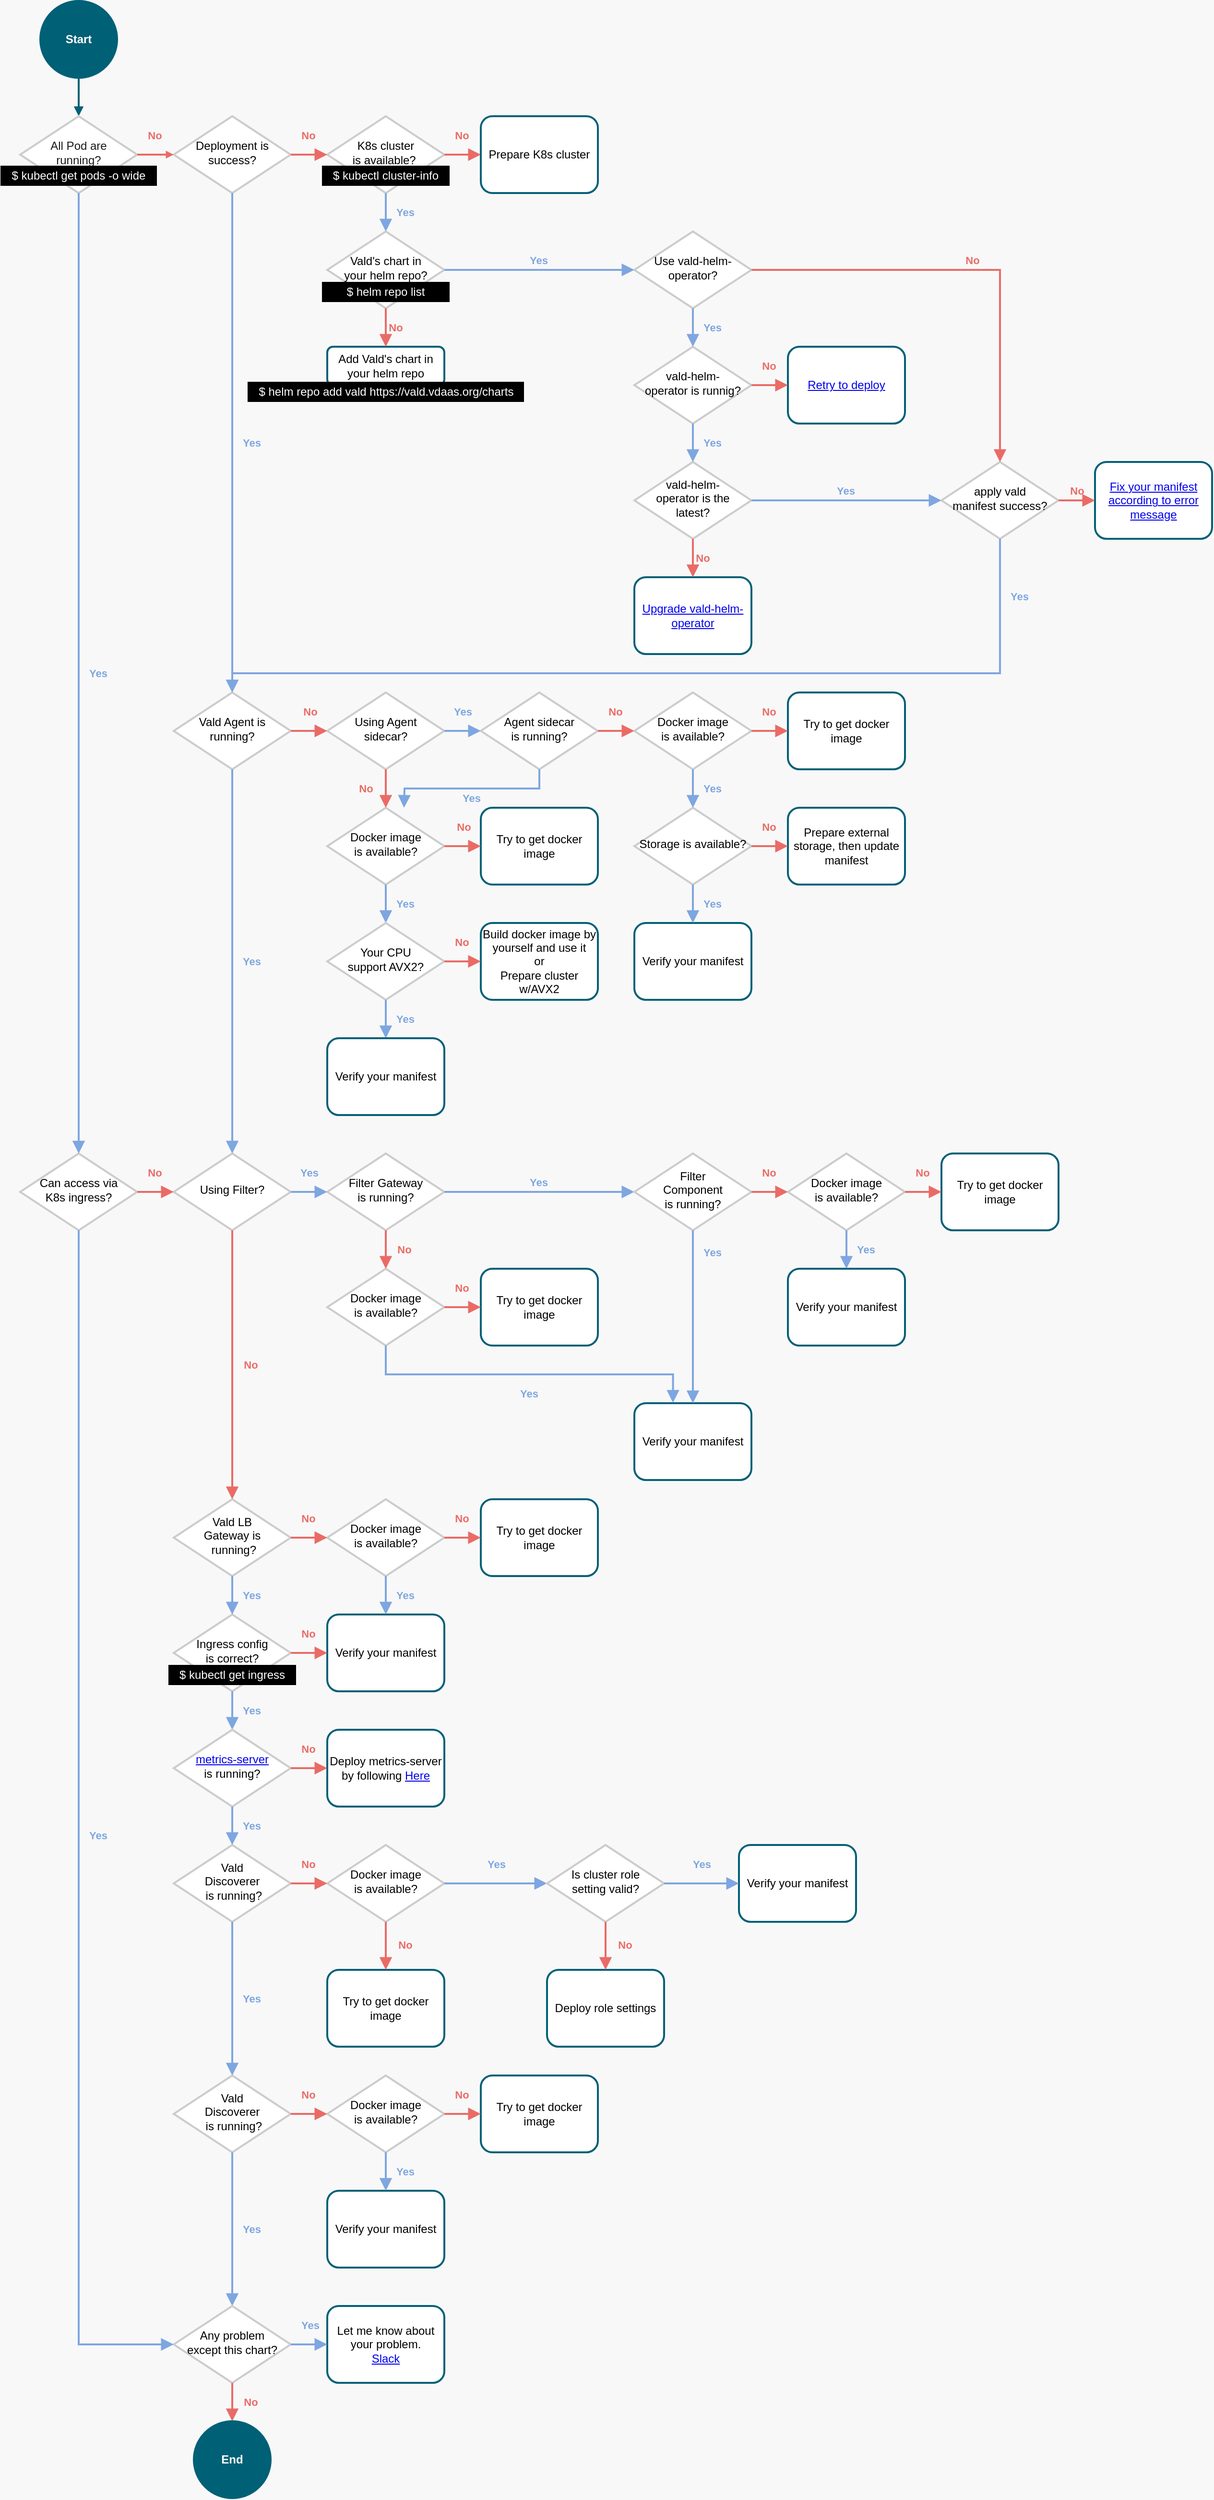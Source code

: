 <mxfile version="20.4.1" type="device"><diagram id="C5RBs43oDa-KdzZeNtuy" name="main_chart"><mxGraphModel dx="1426" dy="864" grid="1" gridSize="10" guides="1" tooltips="1" connect="1" arrows="1" fold="1" page="1" pageScale="1" pageWidth="100" pageHeight="700" background="#f8f8f8" math="0" shadow="0"><root><mxCell id="WIyWlLk6GJQsqaUBKTNV-0"/><mxCell id="WIyWlLk6GJQsqaUBKTNV-1" parent="WIyWlLk6GJQsqaUBKTNV-0"/><mxCell id="qbNMr-MWeskwydmDGwNw-0" value="" style="rounded=0;html=1;jettySize=auto;orthogonalLoop=1;fontSize=11;endArrow=block;endFill=1;endSize=5;strokeWidth=2;shadow=0;labelBackgroundColor=none;edgeStyle=orthogonalEdgeStyle;exitX=0.5;exitY=1;exitDx=0;exitDy=0;strokeColor=#006076;" parent="WIyWlLk6GJQsqaUBKTNV-1" source="qbNMr-MWeskwydmDGwNw-119" target="qbNMr-MWeskwydmDGwNw-1" edge="1"><mxGeometry relative="1" as="geometry"><mxPoint x="101" y="120" as="sourcePoint"/></mxGeometry></mxCell><mxCell id="qbNMr-MWeskwydmDGwNw-1" value="&lt;font color=&quot;#1a1a1a&quot;&gt;All Pod are &lt;br&gt;running?&lt;/font&gt;" style="rhombus;whiteSpace=wrap;html=1;shadow=0;fontFamily=Helvetica;fontSize=12;align=center;strokeWidth=2;spacing=6;spacingTop=-4;strokeColor=#CCCCCC;" parent="WIyWlLk6GJQsqaUBKTNV-1" vertex="1"><mxGeometry x="40" y="160" width="122" height="80" as="geometry"/></mxCell><mxCell id="qbNMr-MWeskwydmDGwNw-2" value="Can access via&lt;br&gt;K8s ingress?" style="rhombus;whiteSpace=wrap;html=1;shadow=0;fontFamily=Helvetica;fontSize=12;align=center;strokeWidth=2;spacing=6;spacingTop=-4;strokeColor=#CCCCCC;" parent="WIyWlLk6GJQsqaUBKTNV-1" vertex="1"><mxGeometry x="40" y="1240" width="122" height="80" as="geometry"/></mxCell><mxCell id="qbNMr-MWeskwydmDGwNw-3" value="Deployment is success?" style="rhombus;whiteSpace=wrap;html=1;shadow=0;fontFamily=Helvetica;fontSize=12;align=center;strokeWidth=2;spacing=6;spacingTop=-4;strokeColor=#CCCCCC;" parent="WIyWlLk6GJQsqaUBKTNV-1" vertex="1"><mxGeometry x="200" y="160" width="122" height="80" as="geometry"/></mxCell><mxCell id="qbNMr-MWeskwydmDGwNw-4" value="&lt;font color=&quot;#ea6b66&quot;&gt;No&lt;/font&gt;" style="edgeStyle=orthogonalEdgeStyle;rounded=0;html=1;jettySize=auto;orthogonalLoop=1;fontSize=11;endArrow=block;endFill=1;strokeWidth=2;shadow=0;labelBackgroundColor=none;exitX=1;exitY=0.5;exitDx=0;exitDy=0;entryX=0;entryY=0.5;entryDx=0;entryDy=0;strokeColor=#EA6B66;fontColor=#7EA6E0;fontStyle=1;endSize=3;startSize=6;" parent="WIyWlLk6GJQsqaUBKTNV-1" source="qbNMr-MWeskwydmDGwNw-1" target="qbNMr-MWeskwydmDGwNw-3" edge="1"><mxGeometry x="-0.053" y="20" relative="1" as="geometry"><mxPoint as="offset"/><mxPoint x="170" y="330" as="sourcePoint"/><mxPoint x="200" y="210" as="targetPoint"/><Array as="points"/></mxGeometry></mxCell><mxCell id="qbNMr-MWeskwydmDGwNw-5" value="K8s cluster&lt;br&gt;is available?&amp;nbsp;" style="rhombus;whiteSpace=wrap;html=1;shadow=0;fontFamily=Helvetica;fontSize=12;align=center;strokeWidth=2;spacing=6;spacingTop=-4;strokeColor=#CCCCCC;" parent="WIyWlLk6GJQsqaUBKTNV-1" vertex="1"><mxGeometry x="360" y="160" width="122" height="80" as="geometry"/></mxCell><mxCell id="qbNMr-MWeskwydmDGwNw-6" value="&lt;font color=&quot;#ea6b66&quot;&gt;No&lt;/font&gt;" style="edgeStyle=orthogonalEdgeStyle;rounded=0;html=1;jettySize=auto;orthogonalLoop=1;fontSize=11;endArrow=block;endFill=1;endSize=8;strokeWidth=2;shadow=0;labelBackgroundColor=none;exitX=1;exitY=0.5;exitDx=0;exitDy=0;strokeColor=#EA6B66;fontStyle=1;fontColor=#7EA6E0;entryX=0;entryY=0.5;entryDx=0;entryDy=0;" parent="WIyWlLk6GJQsqaUBKTNV-1" source="qbNMr-MWeskwydmDGwNw-3" target="qbNMr-MWeskwydmDGwNw-5" edge="1"><mxGeometry x="-0.053" y="20" relative="1" as="geometry"><mxPoint as="offset"/><mxPoint x="330" y="90" as="sourcePoint"/><mxPoint x="500" y="100" as="targetPoint"/></mxGeometry></mxCell><mxCell id="qbNMr-MWeskwydmDGwNw-7" value="&lt;font color=&quot;#ea6b66&quot;&gt;No&lt;/font&gt;" style="edgeStyle=orthogonalEdgeStyle;rounded=0;html=1;jettySize=auto;orthogonalLoop=1;fontSize=11;endArrow=block;endFill=1;endSize=8;strokeWidth=2;shadow=0;labelBackgroundColor=none;exitX=1;exitY=0.5;exitDx=0;exitDy=0;entryX=0;entryY=0.5;entryDx=0;entryDy=0;strokeColor=#EA6B66;fontStyle=1;fontColor=#7EA6E0;" parent="WIyWlLk6GJQsqaUBKTNV-1" source="qbNMr-MWeskwydmDGwNw-5" target="qbNMr-MWeskwydmDGwNw-8" edge="1"><mxGeometry x="-0.053" y="20" relative="1" as="geometry"><mxPoint as="offset"/><mxPoint x="330" y="220" as="sourcePoint"/><mxPoint x="520" y="210" as="targetPoint"/></mxGeometry></mxCell><mxCell id="qbNMr-MWeskwydmDGwNw-8" value="Prepare K8s cluster" style="rounded=1;whiteSpace=wrap;html=1;fontSize=12;glass=0;strokeWidth=2;shadow=0;fillColor=default;strokeColor=#006076;" parent="WIyWlLk6GJQsqaUBKTNV-1" vertex="1"><mxGeometry x="520" y="160" width="122" height="80" as="geometry"/></mxCell><mxCell id="qbNMr-MWeskwydmDGwNw-9" value="Vald's chart in&lt;br&gt;your helm repo?" style="rhombus;whiteSpace=wrap;html=1;shadow=0;fontFamily=Helvetica;fontSize=12;align=center;strokeWidth=2;spacing=6;spacingTop=-4;strokeColor=#CCCCCC;" parent="WIyWlLk6GJQsqaUBKTNV-1" vertex="1"><mxGeometry x="360" y="280" width="122" height="80" as="geometry"/></mxCell><mxCell id="qbNMr-MWeskwydmDGwNw-10" value="&lt;font color=&quot;#7ea6e0&quot;&gt;Yes&lt;/font&gt;" style="rounded=0;html=1;jettySize=auto;orthogonalLoop=1;fontSize=11;endArrow=block;endFill=1;endSize=8;strokeWidth=2;shadow=0;labelBackgroundColor=none;edgeStyle=orthogonalEdgeStyle;fontStyle=1;fontColor=#EA6B66;strokeColor=#7EA6E0;exitX=0.5;exitY=1;exitDx=0;exitDy=0;entryX=0.5;entryY=0;entryDx=0;entryDy=0;" parent="WIyWlLk6GJQsqaUBKTNV-1" source="qbNMr-MWeskwydmDGwNw-5" target="qbNMr-MWeskwydmDGwNw-9" edge="1"><mxGeometry y="20" relative="1" as="geometry"><mxPoint as="offset"/><mxPoint x="110" y="260" as="sourcePoint"/><mxPoint x="110" y="300" as="targetPoint"/></mxGeometry></mxCell><mxCell id="qbNMr-MWeskwydmDGwNw-11" value="Add Vald's chart in your helm repo" style="rounded=1;whiteSpace=wrap;html=1;fontSize=12;glass=0;strokeWidth=2;shadow=0;fillColor=default;strokeColor=#006076;" parent="WIyWlLk6GJQsqaUBKTNV-1" vertex="1"><mxGeometry x="360" y="400" width="122" height="40" as="geometry"/></mxCell><mxCell id="qbNMr-MWeskwydmDGwNw-12" value="&lt;font color=&quot;#ea6b66&quot;&gt;No&lt;/font&gt;" style="edgeStyle=orthogonalEdgeStyle;rounded=0;html=1;jettySize=auto;orthogonalLoop=1;fontSize=11;endArrow=block;endFill=1;endSize=8;strokeWidth=2;shadow=0;labelBackgroundColor=none;exitX=0.5;exitY=1;exitDx=0;exitDy=0;entryX=0.5;entryY=0;entryDx=0;entryDy=0;strokeColor=#EA6B66;fontStyle=1;fontColor=#7EA6E0;" parent="WIyWlLk6GJQsqaUBKTNV-1" source="qbNMr-MWeskwydmDGwNw-9" target="qbNMr-MWeskwydmDGwNw-11" edge="1"><mxGeometry y="10" relative="1" as="geometry"><mxPoint as="offset"/><mxPoint x="490" y="220" as="sourcePoint"/><mxPoint x="530" y="220" as="targetPoint"/></mxGeometry></mxCell><mxCell id="qbNMr-MWeskwydmDGwNw-13" value="Use vald-helm-operator?" style="rhombus;whiteSpace=wrap;html=1;shadow=0;fontFamily=Helvetica;fontSize=12;align=center;strokeWidth=2;spacing=6;spacingTop=-4;strokeColor=#CCCCCC;" parent="WIyWlLk6GJQsqaUBKTNV-1" vertex="1"><mxGeometry x="680" y="280" width="122" height="80" as="geometry"/></mxCell><mxCell id="qbNMr-MWeskwydmDGwNw-14" value="&lt;font color=&quot;#7ea6e0&quot;&gt;Yes&lt;/font&gt;" style="rounded=0;html=1;jettySize=auto;orthogonalLoop=1;fontSize=11;endArrow=block;endFill=1;endSize=8;strokeWidth=2;shadow=0;labelBackgroundColor=none;edgeStyle=orthogonalEdgeStyle;fontStyle=1;fontColor=#EA6B66;strokeColor=#7EA6E0;exitX=1;exitY=0.5;exitDx=0;exitDy=0;entryX=0;entryY=0.5;entryDx=0;entryDy=0;" parent="WIyWlLk6GJQsqaUBKTNV-1" source="qbNMr-MWeskwydmDGwNw-9" target="qbNMr-MWeskwydmDGwNw-13" edge="1"><mxGeometry x="-0.01" y="10" relative="1" as="geometry"><mxPoint as="offset"/><mxPoint x="430" y="260" as="sourcePoint"/><mxPoint x="430" y="300" as="targetPoint"/></mxGeometry></mxCell><mxCell id="qbNMr-MWeskwydmDGwNw-15" value="apply vald &lt;br&gt;manifest success?" style="rhombus;whiteSpace=wrap;html=1;shadow=0;fontFamily=Helvetica;fontSize=12;align=center;strokeWidth=2;spacing=6;spacingTop=-4;strokeColor=#CCCCCC;" parent="WIyWlLk6GJQsqaUBKTNV-1" vertex="1"><mxGeometry x="1000" y="520" width="122" height="80" as="geometry"/></mxCell><mxCell id="qbNMr-MWeskwydmDGwNw-16" value="&lt;a href=&quot;https://github.com/vdaas/vald/tree/master/charts/vald#vald&quot;&gt;Fix your manifest according to error message&lt;/a&gt;" style="rounded=1;whiteSpace=wrap;html=1;fontSize=12;glass=0;strokeWidth=2;shadow=0;fillColor=#FFFFFF;strokeColor=#006076;" parent="WIyWlLk6GJQsqaUBKTNV-1" vertex="1"><mxGeometry x="1160" y="520" width="122" height="80" as="geometry"/></mxCell><mxCell id="qbNMr-MWeskwydmDGwNw-17" value="vald-helm-&lt;br&gt;operator is runnig?" style="rhombus;whiteSpace=wrap;html=1;shadow=0;fontFamily=Helvetica;fontSize=12;align=center;strokeWidth=2;spacing=6;spacingTop=-4;strokeColor=#CCCCCC;" parent="WIyWlLk6GJQsqaUBKTNV-1" vertex="1"><mxGeometry x="680" y="400" width="122" height="80" as="geometry"/></mxCell><mxCell id="qbNMr-MWeskwydmDGwNw-18" value="vald-helm-&lt;br&gt;operator is the latest?" style="rhombus;whiteSpace=wrap;html=1;shadow=0;fontFamily=Helvetica;fontSize=12;align=center;strokeWidth=2;spacing=6;spacingTop=-4;strokeColor=#CCCCCC;" parent="WIyWlLk6GJQsqaUBKTNV-1" vertex="1"><mxGeometry x="680" y="520" width="122" height="80" as="geometry"/></mxCell><mxCell id="qbNMr-MWeskwydmDGwNw-19" value="&lt;font color=&quot;#7ea6e0&quot;&gt;Yes&lt;/font&gt;" style="rounded=0;html=1;jettySize=auto;orthogonalLoop=1;fontSize=11;endArrow=block;endFill=1;endSize=8;strokeWidth=2;shadow=0;labelBackgroundColor=none;edgeStyle=orthogonalEdgeStyle;fontStyle=1;fontColor=#EA6B66;strokeColor=#7EA6E0;exitX=0.5;exitY=1;exitDx=0;exitDy=0;entryX=0.5;entryY=0;entryDx=0;entryDy=0;" parent="WIyWlLk6GJQsqaUBKTNV-1" source="qbNMr-MWeskwydmDGwNw-13" target="qbNMr-MWeskwydmDGwNw-17" edge="1"><mxGeometry y="20" relative="1" as="geometry"><mxPoint as="offset"/><mxPoint x="1240" y="290" as="sourcePoint"/><mxPoint x="690" y="330" as="targetPoint"/></mxGeometry></mxCell><mxCell id="qbNMr-MWeskwydmDGwNw-20" value="&lt;font color=&quot;#7ea6e0&quot;&gt;Yes&lt;/font&gt;" style="rounded=0;html=1;jettySize=auto;orthogonalLoop=1;fontSize=11;endArrow=block;endFill=1;endSize=8;strokeWidth=2;shadow=0;labelBackgroundColor=none;edgeStyle=orthogonalEdgeStyle;fontStyle=1;fontColor=#EA6B66;strokeColor=#7EA6E0;exitX=0.5;exitY=1;exitDx=0;exitDy=0;" parent="WIyWlLk6GJQsqaUBKTNV-1" source="qbNMr-MWeskwydmDGwNw-17" target="qbNMr-MWeskwydmDGwNw-18" edge="1"><mxGeometry y="20" relative="1" as="geometry"><mxPoint as="offset"/><mxPoint x="750" y="370" as="sourcePoint"/><mxPoint x="750" y="410" as="targetPoint"/></mxGeometry></mxCell><mxCell id="qbNMr-MWeskwydmDGwNw-21" value="&lt;font color=&quot;#ea6b66&quot;&gt;No&lt;/font&gt;" style="edgeStyle=orthogonalEdgeStyle;rounded=0;html=1;jettySize=auto;orthogonalLoop=1;fontSize=11;endArrow=block;endFill=1;endSize=8;strokeWidth=2;shadow=0;labelBackgroundColor=none;strokeColor=#EA6B66;fontStyle=1;fontColor=#7EA6E0;exitX=1;exitY=0.5;exitDx=0;exitDy=0;" parent="WIyWlLk6GJQsqaUBKTNV-1" source="qbNMr-MWeskwydmDGwNw-13" target="qbNMr-MWeskwydmDGwNw-15" edge="1"><mxGeometry y="10" relative="1" as="geometry"><mxPoint as="offset"/><mxPoint x="1260" y="290" as="sourcePoint"/><mxPoint x="370" y="330" as="targetPoint"/></mxGeometry></mxCell><mxCell id="qbNMr-MWeskwydmDGwNw-22" value="&lt;font color=&quot;#ea6b66&quot;&gt;No&lt;/font&gt;" style="edgeStyle=orthogonalEdgeStyle;rounded=0;html=1;jettySize=auto;orthogonalLoop=1;fontSize=11;endArrow=block;endFill=1;endSize=8;strokeWidth=2;shadow=0;labelBackgroundColor=none;exitX=1;exitY=0.5;exitDx=0;exitDy=0;strokeColor=#EA6B66;fontStyle=1;fontColor=#7EA6E0;entryX=0;entryY=0.5;entryDx=0;entryDy=0;" parent="WIyWlLk6GJQsqaUBKTNV-1" source="qbNMr-MWeskwydmDGwNw-15" target="qbNMr-MWeskwydmDGwNw-16" edge="1"><mxGeometry y="10" relative="1" as="geometry"><mxPoint as="offset"/><mxPoint x="1270" y="440" as="sourcePoint"/><mxPoint x="1310" y="440" as="targetPoint"/></mxGeometry></mxCell><mxCell id="qbNMr-MWeskwydmDGwNw-23" value="&lt;a href=&quot;https://github.com/vdaas/vald/tree/master/charts/vald-helm-operator#install&quot;&gt;Retry to deploy&lt;/a&gt;" style="rounded=1;whiteSpace=wrap;html=1;fontSize=12;glass=0;strokeWidth=2;shadow=0;fillColor=#FFFFFF;strokeColor=#006076;" parent="WIyWlLk6GJQsqaUBKTNV-1" vertex="1"><mxGeometry x="840" y="400" width="122" height="80" as="geometry"/></mxCell><mxCell id="qbNMr-MWeskwydmDGwNw-24" value="&lt;font color=&quot;#ea6b66&quot;&gt;No&lt;/font&gt;" style="edgeStyle=orthogonalEdgeStyle;rounded=0;html=1;jettySize=auto;orthogonalLoop=1;fontSize=11;endArrow=block;endFill=1;endSize=8;strokeWidth=2;shadow=0;labelBackgroundColor=none;exitX=1;exitY=0.5;exitDx=0;exitDy=0;strokeColor=#EA6B66;fontStyle=1;fontColor=#7EA6E0;entryX=0;entryY=0.5;entryDx=0;entryDy=0;" parent="WIyWlLk6GJQsqaUBKTNV-1" source="qbNMr-MWeskwydmDGwNw-17" target="qbNMr-MWeskwydmDGwNw-23" edge="1"><mxGeometry x="-0.053" y="20" relative="1" as="geometry"><mxPoint as="offset"/><mxPoint x="810" y="330" as="sourcePoint"/><mxPoint x="840" y="440" as="targetPoint"/></mxGeometry></mxCell><mxCell id="qbNMr-MWeskwydmDGwNw-25" value="&lt;a href=&quot;https://github.com/vdaas/vald/tree/master/charts/vald-helm-operator#upgrading-the-version&quot;&gt;Upgrade vald-helm-operator&lt;/a&gt;" style="rounded=1;whiteSpace=wrap;html=1;fontSize=12;glass=0;strokeWidth=2;shadow=0;fillColor=#FFFFFF;strokeColor=#006076;" parent="WIyWlLk6GJQsqaUBKTNV-1" vertex="1"><mxGeometry x="680" y="640" width="122" height="80" as="geometry"/></mxCell><mxCell id="qbNMr-MWeskwydmDGwNw-26" value="&lt;font color=&quot;#ea6b66&quot;&gt;No&lt;/font&gt;" style="edgeStyle=orthogonalEdgeStyle;rounded=0;html=1;jettySize=auto;orthogonalLoop=1;fontSize=11;endArrow=block;endFill=1;endSize=8;strokeWidth=2;shadow=0;labelBackgroundColor=none;exitX=0.5;exitY=1;exitDx=0;exitDy=0;strokeColor=#EA6B66;fontStyle=1;fontColor=#7EA6E0;entryX=0.5;entryY=0;entryDx=0;entryDy=0;" parent="WIyWlLk6GJQsqaUBKTNV-1" source="qbNMr-MWeskwydmDGwNw-18" target="qbNMr-MWeskwydmDGwNw-25" edge="1"><mxGeometry y="10" relative="1" as="geometry"><mxPoint as="offset"/><mxPoint x="810" y="450" as="sourcePoint"/><mxPoint x="850" y="450" as="targetPoint"/></mxGeometry></mxCell><mxCell id="qbNMr-MWeskwydmDGwNw-27" value="&lt;font color=&quot;#7ea6e0&quot;&gt;Yes&lt;/font&gt;" style="rounded=0;html=1;jettySize=auto;orthogonalLoop=1;fontSize=11;endArrow=block;endFill=1;endSize=8;strokeWidth=2;shadow=0;labelBackgroundColor=none;edgeStyle=orthogonalEdgeStyle;fontStyle=1;fontColor=#EA6B66;strokeColor=#7EA6E0;exitX=1;exitY=0.5;exitDx=0;exitDy=0;entryX=0;entryY=0.5;entryDx=0;entryDy=0;" parent="WIyWlLk6GJQsqaUBKTNV-1" source="qbNMr-MWeskwydmDGwNw-18" target="qbNMr-MWeskwydmDGwNw-15" edge="1"><mxGeometry x="-0.01" y="10" relative="1" as="geometry"><mxPoint as="offset"/><mxPoint x="750" y="490" as="sourcePoint"/><mxPoint x="750" y="530.0" as="targetPoint"/></mxGeometry></mxCell><mxCell id="qbNMr-MWeskwydmDGwNw-28" value="Vald Agent is running?" style="rhombus;whiteSpace=wrap;html=1;shadow=0;fontFamily=Helvetica;fontSize=12;align=center;strokeWidth=2;spacing=6;spacingTop=-4;strokeColor=#CCCCCC;" parent="WIyWlLk6GJQsqaUBKTNV-1" vertex="1"><mxGeometry x="200" y="760" width="122" height="80" as="geometry"/></mxCell><mxCell id="qbNMr-MWeskwydmDGwNw-29" value="&lt;font color=&quot;#7ea6e0&quot;&gt;Yes&lt;/font&gt;" style="rounded=0;html=1;jettySize=auto;orthogonalLoop=1;fontSize=11;endArrow=block;endFill=1;endSize=8;strokeWidth=2;shadow=0;labelBackgroundColor=none;edgeStyle=orthogonalEdgeStyle;fontStyle=1;fontColor=#EA6B66;strokeColor=#7EA6E0;exitX=0.5;exitY=1;exitDx=0;exitDy=0;entryX=0.5;entryY=0;entryDx=0;entryDy=0;" parent="WIyWlLk6GJQsqaUBKTNV-1" source="qbNMr-MWeskwydmDGwNw-3" target="qbNMr-MWeskwydmDGwNw-28" edge="1"><mxGeometry y="20" relative="1" as="geometry"><mxPoint as="offset"/><mxPoint x="430" y="250" as="sourcePoint"/><mxPoint x="430" y="290" as="targetPoint"/></mxGeometry></mxCell><mxCell id="qbNMr-MWeskwydmDGwNw-30" value="Using Agent sidecar?" style="rhombus;whiteSpace=wrap;html=1;shadow=0;fontFamily=Helvetica;fontSize=12;align=center;strokeWidth=2;spacing=6;spacingTop=-4;strokeColor=#CCCCCC;" parent="WIyWlLk6GJQsqaUBKTNV-1" vertex="1"><mxGeometry x="360" y="760" width="122" height="80" as="geometry"/></mxCell><mxCell id="qbNMr-MWeskwydmDGwNw-31" value="Agent sidecar&lt;br&gt;is running?" style="rhombus;whiteSpace=wrap;html=1;shadow=0;fontFamily=Helvetica;fontSize=12;align=center;strokeWidth=2;spacing=6;spacingTop=-4;strokeColor=#CCCCCC;" parent="WIyWlLk6GJQsqaUBKTNV-1" vertex="1"><mxGeometry x="520" y="760" width="122" height="80" as="geometry"/></mxCell><mxCell id="qbNMr-MWeskwydmDGwNw-32" value="Docker image&lt;br&gt;is available?" style="rhombus;whiteSpace=wrap;html=1;shadow=0;fontFamily=Helvetica;fontSize=12;align=center;strokeWidth=2;spacing=6;spacingTop=-4;strokeColor=#CCCCCC;" parent="WIyWlLk6GJQsqaUBKTNV-1" vertex="1"><mxGeometry x="680" y="760" width="122" height="80" as="geometry"/></mxCell><mxCell id="qbNMr-MWeskwydmDGwNw-33" value="Storage is available?" style="rhombus;whiteSpace=wrap;html=1;shadow=0;fontFamily=Helvetica;fontSize=12;align=center;strokeWidth=2;spacing=6;spacingTop=-4;strokeColor=#CCCCCC;" parent="WIyWlLk6GJQsqaUBKTNV-1" vertex="1"><mxGeometry x="680" y="880" width="122" height="80" as="geometry"/></mxCell><mxCell id="qbNMr-MWeskwydmDGwNw-34" value="Prepare external storage, then update manifest" style="rounded=1;whiteSpace=wrap;html=1;fontSize=12;glass=0;strokeWidth=2;shadow=0;fillColor=#FFFFFF;strokeColor=#006076;" parent="WIyWlLk6GJQsqaUBKTNV-1" vertex="1"><mxGeometry x="840" y="880" width="122" height="80" as="geometry"/></mxCell><mxCell id="qbNMr-MWeskwydmDGwNw-35" value="Verify your manifest" style="rounded=1;whiteSpace=wrap;html=1;fontSize=12;glass=0;strokeWidth=2;shadow=0;fillColor=#FFFFFF;strokeColor=#006076;" parent="WIyWlLk6GJQsqaUBKTNV-1" vertex="1"><mxGeometry x="680" y="1000" width="122" height="80" as="geometry"/></mxCell><mxCell id="qbNMr-MWeskwydmDGwNw-36" value="&lt;font color=&quot;#7ea6e0&quot;&gt;Yes&lt;/font&gt;" style="rounded=0;html=1;jettySize=auto;orthogonalLoop=1;fontSize=11;endArrow=block;endFill=1;endSize=8;strokeWidth=2;shadow=0;labelBackgroundColor=none;edgeStyle=orthogonalEdgeStyle;fontStyle=1;fontColor=#EA6B66;strokeColor=#7EA6E0;exitX=1;exitY=0.5;exitDx=0;exitDy=0;entryX=0;entryY=0.5;entryDx=0;entryDy=0;" parent="WIyWlLk6GJQsqaUBKTNV-1" source="qbNMr-MWeskwydmDGwNw-30" target="qbNMr-MWeskwydmDGwNw-31" edge="1"><mxGeometry y="20" relative="1" as="geometry"><mxPoint as="offset"/><mxPoint x="810" y="610" as="sourcePoint"/><mxPoint x="1010" y="610" as="targetPoint"/></mxGeometry></mxCell><mxCell id="qbNMr-MWeskwydmDGwNw-37" value="&lt;font color=&quot;#ea6b66&quot;&gt;No&lt;/font&gt;" style="edgeStyle=orthogonalEdgeStyle;rounded=0;html=1;jettySize=auto;orthogonalLoop=1;fontSize=11;endArrow=block;endFill=1;endSize=8;strokeWidth=2;shadow=0;labelBackgroundColor=none;exitX=1;exitY=0.5;exitDx=0;exitDy=0;strokeColor=#EA6B66;fontStyle=1;fontColor=#7EA6E0;" parent="WIyWlLk6GJQsqaUBKTNV-1" source="qbNMr-MWeskwydmDGwNw-28" target="qbNMr-MWeskwydmDGwNw-30" edge="1"><mxGeometry x="0.143" y="20" relative="1" as="geometry"><mxPoint as="offset"/><mxPoint x="1130" y="610" as="sourcePoint"/><mxPoint x="1170" y="610" as="targetPoint"/></mxGeometry></mxCell><mxCell id="qbNMr-MWeskwydmDGwNw-38" value="Docker image&lt;br&gt;is available?" style="rhombus;whiteSpace=wrap;html=1;shadow=0;fontFamily=Helvetica;fontSize=12;align=center;strokeWidth=2;spacing=6;spacingTop=-4;strokeColor=#CCCCCC;" parent="WIyWlLk6GJQsqaUBKTNV-1" vertex="1"><mxGeometry x="360" y="880" width="122" height="80" as="geometry"/></mxCell><mxCell id="qbNMr-MWeskwydmDGwNw-39" value="Try to get docker image" style="rounded=1;whiteSpace=wrap;html=1;fontSize=12;glass=0;strokeWidth=2;shadow=0;fillColor=#FFFFFF;strokeColor=#006076;" parent="WIyWlLk6GJQsqaUBKTNV-1" vertex="1"><mxGeometry x="840" y="760" width="122" height="80" as="geometry"/></mxCell><mxCell id="qbNMr-MWeskwydmDGwNw-40" value="Try to get docker image" style="rounded=1;whiteSpace=wrap;html=1;fontSize=12;glass=0;strokeWidth=2;shadow=0;fillColor=#FFFFFF;strokeColor=#006076;" parent="WIyWlLk6GJQsqaUBKTNV-1" vertex="1"><mxGeometry x="520" y="880" width="122" height="80" as="geometry"/></mxCell><mxCell id="qbNMr-MWeskwydmDGwNw-41" value="&lt;font color=&quot;#ea6b66&quot;&gt;No&lt;/font&gt;" style="edgeStyle=orthogonalEdgeStyle;rounded=0;html=1;jettySize=auto;orthogonalLoop=1;fontSize=11;endArrow=block;endFill=1;endSize=8;strokeWidth=2;shadow=0;labelBackgroundColor=none;exitX=1;exitY=0.5;exitDx=0;exitDy=0;strokeColor=#EA6B66;fontStyle=1;fontColor=#7EA6E0;" parent="WIyWlLk6GJQsqaUBKTNV-1" source="qbNMr-MWeskwydmDGwNw-31" target="qbNMr-MWeskwydmDGwNw-32" edge="1"><mxGeometry x="-0.144" y="20" relative="1" as="geometry"><mxPoint as="offset"/><mxPoint x="330" y="810.0" as="sourcePoint"/><mxPoint x="370" y="810.0" as="targetPoint"/></mxGeometry></mxCell><mxCell id="qbNMr-MWeskwydmDGwNw-42" value="&lt;font color=&quot;#ea6b66&quot;&gt;No&lt;/font&gt;" style="edgeStyle=orthogonalEdgeStyle;rounded=0;html=1;jettySize=auto;orthogonalLoop=1;fontSize=11;endArrow=block;endFill=1;endSize=8;strokeWidth=2;shadow=0;labelBackgroundColor=none;exitX=1;exitY=0.5;exitDx=0;exitDy=0;strokeColor=#EA6B66;fontStyle=1;fontColor=#7EA6E0;entryX=0;entryY=0.5;entryDx=0;entryDy=0;" parent="WIyWlLk6GJQsqaUBKTNV-1" source="qbNMr-MWeskwydmDGwNw-32" target="qbNMr-MWeskwydmDGwNw-39" edge="1"><mxGeometry x="-0.053" y="20" relative="1" as="geometry"><mxPoint as="offset"/><mxPoint x="650" y="810.0" as="sourcePoint"/><mxPoint x="690" y="810.0" as="targetPoint"/></mxGeometry></mxCell><mxCell id="qbNMr-MWeskwydmDGwNw-43" value="&lt;font color=&quot;#7ea6e0&quot;&gt;Yes&lt;/font&gt;" style="rounded=0;html=1;jettySize=auto;orthogonalLoop=1;fontSize=11;endArrow=block;endFill=1;endSize=8;strokeWidth=2;shadow=0;labelBackgroundColor=none;edgeStyle=orthogonalEdgeStyle;fontStyle=1;fontColor=#EA6B66;strokeColor=#7EA6E0;exitX=0.5;exitY=1;exitDx=0;exitDy=0;entryX=0.5;entryY=0;entryDx=0;entryDy=0;" parent="WIyWlLk6GJQsqaUBKTNV-1" source="qbNMr-MWeskwydmDGwNw-32" target="qbNMr-MWeskwydmDGwNw-33" edge="1"><mxGeometry y="20" relative="1" as="geometry"><mxPoint as="offset"/><mxPoint x="750" y="530" as="sourcePoint"/><mxPoint x="750" y="570" as="targetPoint"/></mxGeometry></mxCell><mxCell id="qbNMr-MWeskwydmDGwNw-44" value="&lt;font color=&quot;#ea6b66&quot;&gt;No&lt;/font&gt;" style="edgeStyle=orthogonalEdgeStyle;rounded=0;html=1;jettySize=auto;orthogonalLoop=1;fontSize=11;endArrow=block;endFill=1;endSize=8;strokeWidth=2;shadow=0;labelBackgroundColor=none;exitX=1;exitY=0.5;exitDx=0;exitDy=0;strokeColor=#EA6B66;fontStyle=1;fontColor=#7EA6E0;" parent="WIyWlLk6GJQsqaUBKTNV-1" source="qbNMr-MWeskwydmDGwNw-33" edge="1"><mxGeometry x="-0.053" y="20" relative="1" as="geometry"><mxPoint as="offset"/><mxPoint x="810" y="810.0" as="sourcePoint"/><mxPoint x="840" y="920" as="targetPoint"/></mxGeometry></mxCell><mxCell id="qbNMr-MWeskwydmDGwNw-45" value="&lt;font color=&quot;#7ea6e0&quot;&gt;Yes&lt;/font&gt;" style="rounded=0;html=1;jettySize=auto;orthogonalLoop=1;fontSize=11;endArrow=block;endFill=1;endSize=8;strokeWidth=2;shadow=0;labelBackgroundColor=none;edgeStyle=orthogonalEdgeStyle;fontStyle=1;fontColor=#EA6B66;strokeColor=#7EA6E0;exitX=0.5;exitY=1;exitDx=0;exitDy=0;entryX=0.5;entryY=0;entryDx=0;entryDy=0;" parent="WIyWlLk6GJQsqaUBKTNV-1" source="qbNMr-MWeskwydmDGwNw-33" target="qbNMr-MWeskwydmDGwNw-35" edge="1"><mxGeometry y="20" relative="1" as="geometry"><mxPoint as="offset"/><mxPoint x="750" y="850.0" as="sourcePoint"/><mxPoint x="750" y="890.0" as="targetPoint"/></mxGeometry></mxCell><mxCell id="qbNMr-MWeskwydmDGwNw-46" value="&lt;font color=&quot;#7ea6e0&quot;&gt;Yes&lt;/font&gt;" style="rounded=0;html=1;jettySize=auto;orthogonalLoop=1;fontSize=11;endArrow=block;endFill=1;endSize=8;strokeWidth=2;shadow=0;labelBackgroundColor=none;edgeStyle=orthogonalEdgeStyle;fontStyle=1;fontColor=#EA6B66;strokeColor=#7EA6E0;exitX=0.5;exitY=1;exitDx=0;exitDy=0;" parent="WIyWlLk6GJQsqaUBKTNV-1" source="qbNMr-MWeskwydmDGwNw-31" edge="1"><mxGeometry x="0.006" y="10" relative="1" as="geometry"><mxPoint as="offset"/><mxPoint x="490" y="810.0" as="sourcePoint"/><mxPoint x="440" y="880" as="targetPoint"/></mxGeometry></mxCell><mxCell id="qbNMr-MWeskwydmDGwNw-47" value="&lt;font color=&quot;#ea6b66&quot;&gt;No&lt;/font&gt;" style="edgeStyle=orthogonalEdgeStyle;rounded=0;html=1;jettySize=auto;orthogonalLoop=1;fontSize=11;endArrow=block;endFill=1;endSize=8;strokeWidth=2;shadow=0;labelBackgroundColor=none;exitX=0.5;exitY=1;exitDx=0;exitDy=0;strokeColor=#EA6B66;fontStyle=1;fontColor=#7EA6E0;entryX=0.5;entryY=0;entryDx=0;entryDy=0;" parent="WIyWlLk6GJQsqaUBKTNV-1" source="qbNMr-MWeskwydmDGwNw-30" target="qbNMr-MWeskwydmDGwNw-38" edge="1"><mxGeometry y="-21" relative="1" as="geometry"><mxPoint as="offset"/><mxPoint x="330" y="810.0" as="sourcePoint"/><mxPoint x="370" y="810.0" as="targetPoint"/></mxGeometry></mxCell><mxCell id="qbNMr-MWeskwydmDGwNw-48" value="&lt;font color=&quot;#ea6b66&quot;&gt;No&lt;/font&gt;" style="edgeStyle=orthogonalEdgeStyle;rounded=0;html=1;jettySize=auto;orthogonalLoop=1;fontSize=11;endArrow=block;endFill=1;endSize=8;strokeWidth=2;shadow=0;labelBackgroundColor=none;strokeColor=#EA6B66;fontStyle=1;fontColor=#7EA6E0;entryX=0;entryY=0.5;entryDx=0;entryDy=0;" parent="WIyWlLk6GJQsqaUBKTNV-1" source="qbNMr-MWeskwydmDGwNw-38" target="qbNMr-MWeskwydmDGwNw-40" edge="1"><mxGeometry x="0.143" y="20" relative="1" as="geometry"><mxPoint as="offset"/><mxPoint x="650" y="810.0" as="sourcePoint"/><mxPoint x="690" y="810.0" as="targetPoint"/></mxGeometry></mxCell><mxCell id="qbNMr-MWeskwydmDGwNw-49" value="&lt;font color=&quot;#7ea6e0&quot;&gt;Yes&lt;/font&gt;" style="rounded=0;html=1;jettySize=auto;orthogonalLoop=1;fontSize=11;endArrow=block;endFill=1;endSize=8;strokeWidth=2;shadow=0;labelBackgroundColor=none;edgeStyle=orthogonalEdgeStyle;fontStyle=1;fontColor=#EA6B66;strokeColor=#7EA6E0;exitX=0.5;exitY=1;exitDx=0;exitDy=0;entryX=0.5;entryY=0;entryDx=0;entryDy=0;" parent="WIyWlLk6GJQsqaUBKTNV-1" source="qbNMr-MWeskwydmDGwNw-38" target="qbNMr-MWeskwydmDGwNw-50" edge="1"><mxGeometry y="20" relative="1" as="geometry"><mxPoint as="offset"/><mxPoint x="590" y="850.0" as="sourcePoint"/><mxPoint x="420" y="1000" as="targetPoint"/></mxGeometry></mxCell><mxCell id="qbNMr-MWeskwydmDGwNw-50" value="Your CPU&lt;br&gt;support AVX2?" style="rhombus;whiteSpace=wrap;html=1;shadow=0;fontFamily=Helvetica;fontSize=12;align=center;strokeWidth=2;spacing=6;spacingTop=-4;strokeColor=#CCCCCC;" parent="WIyWlLk6GJQsqaUBKTNV-1" vertex="1"><mxGeometry x="360" y="1000" width="122" height="80" as="geometry"/></mxCell><mxCell id="qbNMr-MWeskwydmDGwNw-51" value="Build docker image by yourself and use it&lt;br&gt;or&lt;br&gt;Prepare cluster w/AVX2" style="rounded=1;whiteSpace=wrap;html=1;fontSize=12;glass=0;strokeWidth=2;shadow=0;fillColor=#FFFFFF;strokeColor=#006076;" parent="WIyWlLk6GJQsqaUBKTNV-1" vertex="1"><mxGeometry x="520" y="1000" width="122" height="80" as="geometry"/></mxCell><mxCell id="qbNMr-MWeskwydmDGwNw-52" value="&lt;font color=&quot;#ea6b66&quot;&gt;No&lt;/font&gt;" style="edgeStyle=orthogonalEdgeStyle;rounded=0;html=1;jettySize=auto;orthogonalLoop=1;fontSize=11;endArrow=block;endFill=1;endSize=8;strokeWidth=2;shadow=0;labelBackgroundColor=none;strokeColor=#EA6B66;fontStyle=1;fontColor=#7EA6E0;exitX=1;exitY=0.5;exitDx=0;exitDy=0;" parent="WIyWlLk6GJQsqaUBKTNV-1" source="qbNMr-MWeskwydmDGwNw-50" edge="1"><mxGeometry x="-0.053" y="20" relative="1" as="geometry"><mxPoint as="offset"/><mxPoint x="490" y="930.0" as="sourcePoint"/><mxPoint x="520" y="1040" as="targetPoint"/></mxGeometry></mxCell><mxCell id="qbNMr-MWeskwydmDGwNw-53" value="&lt;font color=&quot;#7ea6e0&quot;&gt;Yes&lt;/font&gt;" style="rounded=0;html=1;jettySize=auto;orthogonalLoop=1;fontSize=11;endArrow=block;endFill=1;endSize=8;strokeWidth=2;shadow=0;labelBackgroundColor=none;edgeStyle=orthogonalEdgeStyle;fontStyle=1;fontColor=#EA6B66;strokeColor=#7EA6E0;exitX=0.5;exitY=1;exitDx=0;exitDy=0;entryX=0.5;entryY=0;entryDx=0;entryDy=0;" parent="WIyWlLk6GJQsqaUBKTNV-1" source="qbNMr-MWeskwydmDGwNw-50" target="qbNMr-MWeskwydmDGwNw-54" edge="1"><mxGeometry y="20" relative="1" as="geometry"><mxPoint as="offset"/><mxPoint x="430" y="970.0" as="sourcePoint"/><mxPoint x="420" y="1120" as="targetPoint"/></mxGeometry></mxCell><mxCell id="qbNMr-MWeskwydmDGwNw-54" value="Verify your manifest" style="rounded=1;whiteSpace=wrap;html=1;fontSize=12;glass=0;strokeWidth=2;shadow=0;fillColor=#FFFFFF;strokeColor=#006076;" parent="WIyWlLk6GJQsqaUBKTNV-1" vertex="1"><mxGeometry x="360" y="1120" width="122" height="80" as="geometry"/></mxCell><mxCell id="qbNMr-MWeskwydmDGwNw-55" value="Using Filter?" style="rhombus;whiteSpace=wrap;html=1;shadow=0;fontFamily=Helvetica;fontSize=12;align=center;strokeWidth=2;spacing=6;spacingTop=-4;strokeColor=#CCCCCC;" parent="WIyWlLk6GJQsqaUBKTNV-1" vertex="1"><mxGeometry x="200" y="1240" width="122" height="80" as="geometry"/></mxCell><mxCell id="qbNMr-MWeskwydmDGwNw-56" value="&lt;font color=&quot;#7ea6e0&quot;&gt;Yes&lt;/font&gt;" style="rounded=0;html=1;jettySize=auto;orthogonalLoop=1;fontSize=11;endArrow=block;endFill=1;endSize=8;strokeWidth=2;shadow=0;labelBackgroundColor=none;edgeStyle=orthogonalEdgeStyle;fontStyle=1;fontColor=#EA6B66;strokeColor=#7EA6E0;exitX=0.5;exitY=1;exitDx=0;exitDy=0;entryX=0.5;entryY=0;entryDx=0;entryDy=0;" parent="WIyWlLk6GJQsqaUBKTNV-1" source="qbNMr-MWeskwydmDGwNw-28" target="qbNMr-MWeskwydmDGwNw-55" edge="1"><mxGeometry y="20" relative="1" as="geometry"><mxPoint as="offset"/><mxPoint x="270" y="290" as="sourcePoint"/><mxPoint x="270" y="770" as="targetPoint"/></mxGeometry></mxCell><mxCell id="qbNMr-MWeskwydmDGwNw-57" value="Filter Gateway&lt;br&gt;is running?" style="rhombus;whiteSpace=wrap;html=1;shadow=0;fontFamily=Helvetica;fontSize=12;align=center;strokeWidth=2;spacing=6;spacingTop=-4;strokeColor=#CCCCCC;" parent="WIyWlLk6GJQsqaUBKTNV-1" vertex="1"><mxGeometry x="360" y="1240" width="122" height="80" as="geometry"/></mxCell><mxCell id="qbNMr-MWeskwydmDGwNw-58" value="Docker image&lt;br&gt;is available?" style="rhombus;whiteSpace=wrap;html=1;shadow=0;fontFamily=Helvetica;fontSize=12;align=center;strokeWidth=2;spacing=6;spacingTop=-4;strokeColor=#CCCCCC;" parent="WIyWlLk6GJQsqaUBKTNV-1" vertex="1"><mxGeometry x="360" y="1360" width="122" height="80" as="geometry"/></mxCell><mxCell id="qbNMr-MWeskwydmDGwNw-59" value="Verify your manifest" style="rounded=1;whiteSpace=wrap;html=1;fontSize=12;glass=0;strokeWidth=2;shadow=0;fillColor=#FFFFFF;strokeColor=#006076;" parent="WIyWlLk6GJQsqaUBKTNV-1" vertex="1"><mxGeometry x="680" y="1500" width="122" height="80" as="geometry"/></mxCell><mxCell id="qbNMr-MWeskwydmDGwNw-60" value="&lt;font color=&quot;#7ea6e0&quot;&gt;Yes&lt;/font&gt;" style="rounded=0;html=1;jettySize=auto;orthogonalLoop=1;fontSize=11;endArrow=block;endFill=1;endSize=8;strokeWidth=2;shadow=0;labelBackgroundColor=none;edgeStyle=orthogonalEdgeStyle;fontStyle=1;fontColor=#EA6B66;strokeColor=#7EA6E0;exitX=1;exitY=0.5;exitDx=0;exitDy=0;entryX=0;entryY=0.5;entryDx=0;entryDy=0;" parent="WIyWlLk6GJQsqaUBKTNV-1" source="qbNMr-MWeskwydmDGwNw-57" target="qbNMr-MWeskwydmDGwNw-64" edge="1"><mxGeometry x="-0.01" y="10" relative="1" as="geometry"><mxPoint as="offset"/><mxPoint x="810" y="650" as="sourcePoint"/><mxPoint x="520" y="1280" as="targetPoint"/></mxGeometry></mxCell><mxCell id="qbNMr-MWeskwydmDGwNw-61" value="Vald LB&lt;br&gt;Gateway is&lt;br&gt;&amp;nbsp;running?" style="rhombus;whiteSpace=wrap;html=1;shadow=0;fontFamily=Helvetica;fontSize=12;align=center;strokeWidth=2;spacing=6;spacingTop=-4;strokeColor=#CCCCCC;" parent="WIyWlLk6GJQsqaUBKTNV-1" vertex="1"><mxGeometry x="200" y="1600" width="122" height="80" as="geometry"/></mxCell><mxCell id="qbNMr-MWeskwydmDGwNw-62" value="&lt;font color=&quot;#7ea6e0&quot;&gt;Yes&lt;/font&gt;" style="rounded=0;html=1;jettySize=auto;orthogonalLoop=1;fontSize=11;endArrow=block;endFill=1;endSize=8;strokeWidth=2;shadow=0;labelBackgroundColor=none;edgeStyle=orthogonalEdgeStyle;fontStyle=1;fontColor=#EA6B66;strokeColor=#7EA6E0;exitX=1;exitY=0.5;exitDx=0;exitDy=0;" parent="WIyWlLk6GJQsqaUBKTNV-1" source="qbNMr-MWeskwydmDGwNw-55" edge="1"><mxGeometry y="20" relative="1" as="geometry"><mxPoint as="offset"/><mxPoint x="490" y="1290" as="sourcePoint"/><mxPoint x="360" y="1280" as="targetPoint"/></mxGeometry></mxCell><mxCell id="qbNMr-MWeskwydmDGwNw-63" value="&lt;font color=&quot;#ea6b66&quot;&gt;No&lt;/font&gt;" style="edgeStyle=orthogonalEdgeStyle;rounded=0;html=1;jettySize=auto;orthogonalLoop=1;fontSize=11;endArrow=block;endFill=1;endSize=8;strokeWidth=2;shadow=0;labelBackgroundColor=none;strokeColor=#EA6B66;fontStyle=1;fontColor=#7EA6E0;exitX=0.5;exitY=1;exitDx=0;exitDy=0;entryX=0.5;entryY=0;entryDx=0;entryDy=0;" parent="WIyWlLk6GJQsqaUBKTNV-1" source="qbNMr-MWeskwydmDGwNw-57" target="qbNMr-MWeskwydmDGwNw-58" edge="1"><mxGeometry y="19" relative="1" as="geometry"><mxPoint as="offset"/><mxPoint x="490" y="1090" as="sourcePoint"/><mxPoint x="420" y="1360" as="targetPoint"/></mxGeometry></mxCell><mxCell id="qbNMr-MWeskwydmDGwNw-64" value="Filter&lt;br&gt;Component&lt;br&gt;is running?" style="rhombus;whiteSpace=wrap;html=1;shadow=0;fontFamily=Helvetica;fontSize=12;align=center;strokeWidth=2;spacing=6;spacingTop=-4;strokeColor=#CCCCCC;" parent="WIyWlLk6GJQsqaUBKTNV-1" vertex="1"><mxGeometry x="680" y="1240" width="122" height="80" as="geometry"/></mxCell><mxCell id="qbNMr-MWeskwydmDGwNw-65" value="Try to get docker image" style="rounded=1;whiteSpace=wrap;html=1;fontSize=12;glass=0;strokeWidth=2;shadow=0;fillColor=#FFFFFF;strokeColor=#006076;" parent="WIyWlLk6GJQsqaUBKTNV-1" vertex="1"><mxGeometry x="520" y="1360" width="122" height="80" as="geometry"/></mxCell><mxCell id="qbNMr-MWeskwydmDGwNw-66" value="&lt;font color=&quot;#ea6b66&quot;&gt;No&lt;/font&gt;" style="edgeStyle=orthogonalEdgeStyle;rounded=0;html=1;jettySize=auto;orthogonalLoop=1;fontSize=11;endArrow=block;endFill=1;endSize=8;strokeWidth=2;shadow=0;labelBackgroundColor=none;strokeColor=#EA6B66;fontStyle=1;fontColor=#7EA6E0;exitX=1;exitY=0.5;exitDx=0;exitDy=0;" parent="WIyWlLk6GJQsqaUBKTNV-1" source="qbNMr-MWeskwydmDGwNw-58" edge="1"><mxGeometry x="-0.053" y="20" relative="1" as="geometry"><mxPoint as="offset"/><mxPoint x="490" y="1090" as="sourcePoint"/><mxPoint x="520" y="1400" as="targetPoint"/></mxGeometry></mxCell><mxCell id="qbNMr-MWeskwydmDGwNw-67" value="&lt;font color=&quot;#7ea6e0&quot;&gt;Yes&lt;/font&gt;" style="rounded=0;html=1;jettySize=auto;orthogonalLoop=1;fontSize=11;endArrow=block;endFill=1;endSize=8;strokeWidth=2;shadow=0;labelBackgroundColor=none;edgeStyle=orthogonalEdgeStyle;fontStyle=1;fontColor=#EA6B66;strokeColor=#7EA6E0;exitX=0.5;exitY=1;exitDx=0;exitDy=0;entryX=0.33;entryY=-0.006;entryDx=0;entryDy=0;entryPerimeter=0;" parent="WIyWlLk6GJQsqaUBKTNV-1" source="qbNMr-MWeskwydmDGwNw-58" target="qbNMr-MWeskwydmDGwNw-59" edge="1"><mxGeometry x="-0.002" y="-20" relative="1" as="geometry"><mxPoint as="offset"/><mxPoint x="430" y="1130" as="sourcePoint"/><mxPoint x="430" y="1170" as="targetPoint"/></mxGeometry></mxCell><mxCell id="qbNMr-MWeskwydmDGwNw-68" value="Docker image&lt;br&gt;is available?" style="rhombus;whiteSpace=wrap;html=1;shadow=0;fontFamily=Helvetica;fontSize=12;align=center;strokeWidth=2;spacing=6;spacingTop=-4;strokeColor=#CCCCCC;" parent="WIyWlLk6GJQsqaUBKTNV-1" vertex="1"><mxGeometry x="840" y="1240" width="122" height="80" as="geometry"/></mxCell><mxCell id="qbNMr-MWeskwydmDGwNw-69" value="&lt;font color=&quot;#7ea6e0&quot;&gt;Yes&lt;/font&gt;" style="rounded=0;html=1;jettySize=auto;orthogonalLoop=1;fontSize=11;endArrow=block;endFill=1;endSize=8;strokeWidth=2;shadow=0;labelBackgroundColor=none;edgeStyle=orthogonalEdgeStyle;fontStyle=1;fontColor=#EA6B66;strokeColor=#7EA6E0;exitX=0.5;exitY=1;exitDx=0;exitDy=0;entryX=0.5;entryY=0;entryDx=0;entryDy=0;" parent="WIyWlLk6GJQsqaUBKTNV-1" source="qbNMr-MWeskwydmDGwNw-64" target="qbNMr-MWeskwydmDGwNw-59" edge="1"><mxGeometry x="-0.75" y="20" relative="1" as="geometry"><mxPoint as="offset"/><mxPoint x="490" y="1290" as="sourcePoint"/><mxPoint x="741" y="1470" as="targetPoint"/><Array as="points"><mxPoint x="741" y="1480"/><mxPoint x="741" y="1480"/></Array></mxGeometry></mxCell><mxCell id="qbNMr-MWeskwydmDGwNw-70" value="&lt;font color=&quot;#ea6b66&quot;&gt;No&lt;/font&gt;" style="edgeStyle=orthogonalEdgeStyle;rounded=0;html=1;jettySize=auto;orthogonalLoop=1;fontSize=11;endArrow=block;endFill=1;endSize=8;strokeWidth=2;shadow=0;labelBackgroundColor=none;strokeColor=#EA6B66;fontStyle=1;fontColor=#7EA6E0;exitX=1;exitY=0.5;exitDx=0;exitDy=0;entryX=0;entryY=0.5;entryDx=0;entryDy=0;" parent="WIyWlLk6GJQsqaUBKTNV-1" source="qbNMr-MWeskwydmDGwNw-64" target="qbNMr-MWeskwydmDGwNw-68" edge="1"><mxGeometry x="-0.053" y="20" relative="1" as="geometry"><mxPoint as="offset"/><mxPoint x="490" y="1050" as="sourcePoint"/><mxPoint x="530" y="1050" as="targetPoint"/></mxGeometry></mxCell><mxCell id="qbNMr-MWeskwydmDGwNw-71" value="Try to get docker image" style="rounded=1;whiteSpace=wrap;html=1;fontSize=12;glass=0;strokeWidth=2;shadow=0;fillColor=#FFFFFF;strokeColor=#006076;" parent="WIyWlLk6GJQsqaUBKTNV-1" vertex="1"><mxGeometry x="1000" y="1240" width="122" height="80" as="geometry"/></mxCell><mxCell id="qbNMr-MWeskwydmDGwNw-72" value="Verify your manifest" style="rounded=1;whiteSpace=wrap;html=1;fontSize=12;glass=0;strokeWidth=2;shadow=0;fillColor=#FFFFFF;strokeColor=#006076;" parent="WIyWlLk6GJQsqaUBKTNV-1" vertex="1"><mxGeometry x="840" y="1360" width="122" height="80" as="geometry"/></mxCell><mxCell id="qbNMr-MWeskwydmDGwNw-73" value="&lt;font color=&quot;#ea6b66&quot;&gt;No&lt;/font&gt;" style="edgeStyle=orthogonalEdgeStyle;rounded=0;html=1;jettySize=auto;orthogonalLoop=1;fontSize=11;endArrow=block;endFill=1;endSize=8;strokeWidth=2;shadow=0;labelBackgroundColor=none;strokeColor=#EA6B66;fontStyle=1;fontColor=#7EA6E0;exitX=1;exitY=0.5;exitDx=0;exitDy=0;" parent="WIyWlLk6GJQsqaUBKTNV-1" source="qbNMr-MWeskwydmDGwNw-68" target="qbNMr-MWeskwydmDGwNw-71" edge="1"><mxGeometry x="0.048" y="20" relative="1" as="geometry"><mxPoint as="offset"/><mxPoint x="810" y="1290" as="sourcePoint"/><mxPoint x="850" y="1290" as="targetPoint"/></mxGeometry></mxCell><mxCell id="qbNMr-MWeskwydmDGwNw-74" value="&lt;font color=&quot;#7ea6e0&quot;&gt;Yes&lt;/font&gt;" style="rounded=0;html=1;jettySize=auto;orthogonalLoop=1;fontSize=11;endArrow=block;endFill=1;endSize=8;strokeWidth=2;shadow=0;labelBackgroundColor=none;edgeStyle=orthogonalEdgeStyle;fontStyle=1;fontColor=#EA6B66;strokeColor=#7EA6E0;exitX=0.5;exitY=1;exitDx=0;exitDy=0;entryX=0.5;entryY=0;entryDx=0;entryDy=0;" parent="WIyWlLk6GJQsqaUBKTNV-1" source="qbNMr-MWeskwydmDGwNw-68" target="qbNMr-MWeskwydmDGwNw-72" edge="1"><mxGeometry y="20" relative="1" as="geometry"><mxPoint as="offset"/><mxPoint x="490" y="1290" as="sourcePoint"/><mxPoint x="690" y="1290" as="targetPoint"/></mxGeometry></mxCell><mxCell id="qbNMr-MWeskwydmDGwNw-75" value="&lt;font color=&quot;#ea6b66&quot;&gt;No&lt;/font&gt;" style="edgeStyle=orthogonalEdgeStyle;rounded=0;html=1;jettySize=auto;orthogonalLoop=1;fontSize=11;endArrow=block;endFill=1;endSize=8;strokeWidth=2;shadow=0;labelBackgroundColor=none;strokeColor=#EA6B66;fontStyle=1;fontColor=#7EA6E0;exitX=0.5;exitY=1;exitDx=0;exitDy=0;" parent="WIyWlLk6GJQsqaUBKTNV-1" source="qbNMr-MWeskwydmDGwNw-55" target="qbNMr-MWeskwydmDGwNw-61" edge="1"><mxGeometry y="19" relative="1" as="geometry"><mxPoint as="offset"/><mxPoint x="430" y="1330" as="sourcePoint"/><mxPoint x="430" y="1370" as="targetPoint"/></mxGeometry></mxCell><mxCell id="qbNMr-MWeskwydmDGwNw-76" value="&lt;font color=&quot;#ea6b66&quot;&gt;No&lt;/font&gt;" style="edgeStyle=orthogonalEdgeStyle;rounded=0;html=1;jettySize=auto;orthogonalLoop=1;fontSize=11;endArrow=block;endFill=1;endSize=8;strokeWidth=2;shadow=0;labelBackgroundColor=none;strokeColor=#EA6B66;fontStyle=1;fontColor=#7EA6E0;exitX=1;exitY=0.5;exitDx=0;exitDy=0;entryX=0;entryY=0.5;entryDx=0;entryDy=0;" parent="WIyWlLk6GJQsqaUBKTNV-1" source="qbNMr-MWeskwydmDGwNw-2" target="qbNMr-MWeskwydmDGwNw-55" edge="1"><mxGeometry x="-0.053" y="20" relative="1" as="geometry"><mxPoint as="offset"/><mxPoint x="270" y="1330" as="sourcePoint"/><mxPoint x="270" y="1610" as="targetPoint"/></mxGeometry></mxCell><mxCell id="qbNMr-MWeskwydmDGwNw-77" value="Ingress config&lt;br&gt;is correct?" style="rhombus;whiteSpace=wrap;html=1;shadow=0;fontFamily=Helvetica;fontSize=12;align=center;strokeWidth=2;spacing=6;spacingTop=-4;strokeColor=#CCCCCC;" parent="WIyWlLk6GJQsqaUBKTNV-1" vertex="1"><mxGeometry x="200" y="1720" width="122" height="80" as="geometry"/></mxCell><mxCell id="qbNMr-MWeskwydmDGwNw-78" value="Docker image&lt;br&gt;is available?" style="rhombus;whiteSpace=wrap;html=1;shadow=0;fontFamily=Helvetica;fontSize=12;align=center;strokeWidth=2;spacing=6;spacingTop=-4;strokeColor=#CCCCCC;" parent="WIyWlLk6GJQsqaUBKTNV-1" vertex="1"><mxGeometry x="360" y="1600" width="122" height="80" as="geometry"/></mxCell><mxCell id="qbNMr-MWeskwydmDGwNw-79" value="Verify your manifest" style="rounded=1;whiteSpace=wrap;html=1;fontSize=12;glass=0;strokeWidth=2;shadow=0;fillColor=#FFFFFF;strokeColor=#006076;" parent="WIyWlLk6GJQsqaUBKTNV-1" vertex="1"><mxGeometry x="360" y="1720" width="122" height="80" as="geometry"/></mxCell><mxCell id="qbNMr-MWeskwydmDGwNw-80" value="Try to get docker image" style="rounded=1;whiteSpace=wrap;html=1;fontSize=12;glass=0;strokeWidth=2;shadow=0;fillColor=#FFFFFF;strokeColor=#006076;" parent="WIyWlLk6GJQsqaUBKTNV-1" vertex="1"><mxGeometry x="520" y="1600" width="122" height="80" as="geometry"/></mxCell><mxCell id="qbNMr-MWeskwydmDGwNw-81" value="&lt;font color=&quot;#ea6b66&quot;&gt;No&lt;/font&gt;" style="edgeStyle=orthogonalEdgeStyle;rounded=0;html=1;jettySize=auto;orthogonalLoop=1;fontSize=11;endArrow=block;endFill=1;endSize=8;strokeWidth=2;shadow=0;labelBackgroundColor=none;strokeColor=#EA6B66;fontStyle=1;fontColor=#7EA6E0;exitX=1;exitY=0.5;exitDx=0;exitDy=0;entryX=0;entryY=0.5;entryDx=0;entryDy=0;" parent="WIyWlLk6GJQsqaUBKTNV-1" source="qbNMr-MWeskwydmDGwNw-61" target="qbNMr-MWeskwydmDGwNw-78" edge="1"><mxGeometry x="-0.053" y="20" relative="1" as="geometry"><mxPoint as="offset"/><mxPoint x="270" y="1330" as="sourcePoint"/><mxPoint x="270" y="1610" as="targetPoint"/></mxGeometry></mxCell><mxCell id="qbNMr-MWeskwydmDGwNw-82" value="&lt;font color=&quot;#7ea6e0&quot;&gt;Yes&lt;/font&gt;" style="rounded=0;html=1;jettySize=auto;orthogonalLoop=1;fontSize=11;endArrow=block;endFill=1;endSize=8;strokeWidth=2;shadow=0;labelBackgroundColor=none;edgeStyle=orthogonalEdgeStyle;fontStyle=1;fontColor=#EA6B66;strokeColor=#7EA6E0;exitX=0.5;exitY=1;exitDx=0;exitDy=0;entryX=0.5;entryY=0;entryDx=0;entryDy=0;" parent="WIyWlLk6GJQsqaUBKTNV-1" source="qbNMr-MWeskwydmDGwNw-61" target="qbNMr-MWeskwydmDGwNw-77" edge="1"><mxGeometry y="20" relative="1" as="geometry"><mxPoint as="offset"/><mxPoint x="910" y="1330" as="sourcePoint"/><mxPoint x="910" y="1370" as="targetPoint"/></mxGeometry></mxCell><mxCell id="qbNMr-MWeskwydmDGwNw-83" value="&lt;font color=&quot;#ea6b66&quot;&gt;No&lt;/font&gt;" style="edgeStyle=orthogonalEdgeStyle;rounded=0;html=1;jettySize=auto;orthogonalLoop=1;fontSize=11;endArrow=block;endFill=1;endSize=8;strokeWidth=2;shadow=0;labelBackgroundColor=none;strokeColor=#EA6B66;fontStyle=1;fontColor=#7EA6E0;exitX=1;exitY=0.5;exitDx=0;exitDy=0;" parent="WIyWlLk6GJQsqaUBKTNV-1" source="qbNMr-MWeskwydmDGwNw-77" edge="1"><mxGeometry x="-0.053" y="20" relative="1" as="geometry"><mxPoint as="offset"/><mxPoint x="970" y="1290" as="sourcePoint"/><mxPoint x="360" y="1760" as="targetPoint"/></mxGeometry></mxCell><mxCell id="qbNMr-MWeskwydmDGwNw-84" value="&lt;font color=&quot;#ea6b66&quot;&gt;No&lt;/font&gt;" style="edgeStyle=orthogonalEdgeStyle;rounded=0;html=1;jettySize=auto;orthogonalLoop=1;fontSize=11;endArrow=block;endFill=1;endSize=8;strokeWidth=2;shadow=0;labelBackgroundColor=none;strokeColor=#EA6B66;fontStyle=1;fontColor=#7EA6E0;exitX=1;exitY=0.5;exitDx=0;exitDy=0;entryX=0;entryY=0.5;entryDx=0;entryDy=0;" parent="WIyWlLk6GJQsqaUBKTNV-1" source="qbNMr-MWeskwydmDGwNw-78" target="qbNMr-MWeskwydmDGwNw-80" edge="1"><mxGeometry x="-0.053" y="20" relative="1" as="geometry"><mxPoint as="offset"/><mxPoint x="980" y="1300" as="sourcePoint"/><mxPoint x="520" y="1640" as="targetPoint"/></mxGeometry></mxCell><mxCell id="qbNMr-MWeskwydmDGwNw-85" value="&lt;font color=&quot;#7ea6e0&quot;&gt;Yes&lt;/font&gt;" style="rounded=0;html=1;jettySize=auto;orthogonalLoop=1;fontSize=11;endArrow=block;endFill=1;endSize=8;strokeWidth=2;shadow=0;labelBackgroundColor=none;edgeStyle=orthogonalEdgeStyle;fontStyle=1;fontColor=#EA6B66;strokeColor=#7EA6E0;exitX=0.5;exitY=1;exitDx=0;exitDy=0;entryX=0.5;entryY=0;entryDx=0;entryDy=0;" parent="WIyWlLk6GJQsqaUBKTNV-1" source="qbNMr-MWeskwydmDGwNw-78" target="qbNMr-MWeskwydmDGwNw-79" edge="1"><mxGeometry y="20" relative="1" as="geometry"><mxPoint as="offset"/><mxPoint x="910" y="1330" as="sourcePoint"/><mxPoint x="910" y="1370" as="targetPoint"/></mxGeometry></mxCell><mxCell id="qbNMr-MWeskwydmDGwNw-86" value="Vald&lt;br&gt;Discoverer&lt;br&gt;&amp;nbsp;is running?" style="rhombus;whiteSpace=wrap;html=1;shadow=0;fontFamily=Helvetica;fontSize=12;align=center;strokeWidth=2;spacing=6;spacingTop=-4;strokeColor=#CCCCCC;" parent="WIyWlLk6GJQsqaUBKTNV-1" vertex="1"><mxGeometry x="200" y="1960" width="122" height="80" as="geometry"/></mxCell><mxCell id="qbNMr-MWeskwydmDGwNw-87" value="Docker image&lt;br&gt;is available?" style="rhombus;whiteSpace=wrap;html=1;shadow=0;fontFamily=Helvetica;fontSize=12;align=center;strokeWidth=2;spacing=6;spacingTop=-4;strokeColor=#CCCCCC;" parent="WIyWlLk6GJQsqaUBKTNV-1" vertex="1"><mxGeometry x="360" y="1960" width="122" height="80" as="geometry"/></mxCell><mxCell id="qbNMr-MWeskwydmDGwNw-88" value="Try to get docker image" style="rounded=1;whiteSpace=wrap;html=1;fontSize=12;glass=0;strokeWidth=2;shadow=0;fillColor=#FFFFFF;strokeColor=#006076;" parent="WIyWlLk6GJQsqaUBKTNV-1" vertex="1"><mxGeometry x="360" y="2090" width="122" height="80" as="geometry"/></mxCell><mxCell id="qbNMr-MWeskwydmDGwNw-89" value="&lt;font color=&quot;#ea6b66&quot;&gt;No&lt;/font&gt;" style="edgeStyle=orthogonalEdgeStyle;rounded=0;html=1;jettySize=auto;orthogonalLoop=1;fontSize=11;endArrow=block;endFill=1;endSize=8;strokeWidth=2;shadow=0;labelBackgroundColor=none;strokeColor=#EA6B66;fontStyle=1;fontColor=#7EA6E0;exitX=1;exitY=0.5;exitDx=0;exitDy=0;" parent="WIyWlLk6GJQsqaUBKTNV-1" source="qbNMr-MWeskwydmDGwNw-86" target="qbNMr-MWeskwydmDGwNw-87" edge="1"><mxGeometry x="0.048" y="20" relative="1" as="geometry"><mxPoint as="offset"/><mxPoint x="490" y="1980" as="sourcePoint"/><mxPoint x="500" y="1910" as="targetPoint"/></mxGeometry></mxCell><mxCell id="qbNMr-MWeskwydmDGwNw-90" value="&lt;font color=&quot;#ea6b66&quot;&gt;No&lt;/font&gt;" style="edgeStyle=orthogonalEdgeStyle;rounded=0;html=1;jettySize=auto;orthogonalLoop=1;fontSize=11;endArrow=block;endFill=1;endSize=8;strokeWidth=2;shadow=0;labelBackgroundColor=none;strokeColor=#EA6B66;fontStyle=1;fontColor=#7EA6E0;entryX=0.5;entryY=0;entryDx=0;entryDy=0;" parent="WIyWlLk6GJQsqaUBKTNV-1" source="qbNMr-MWeskwydmDGwNw-87" target="qbNMr-MWeskwydmDGwNw-88" edge="1"><mxGeometry x="-0.053" y="20" relative="1" as="geometry"><mxPoint as="offset"/><mxPoint x="1050" y="1720" as="sourcePoint"/><mxPoint x="590" y="2060" as="targetPoint"/><Array as="points"/></mxGeometry></mxCell><mxCell id="qbNMr-MWeskwydmDGwNw-91" value="&lt;font color=&quot;#7ea6e0&quot;&gt;Yes&lt;/font&gt;" style="rounded=0;html=1;jettySize=auto;orthogonalLoop=1;fontSize=11;endArrow=block;endFill=1;endSize=8;strokeWidth=2;shadow=0;labelBackgroundColor=none;edgeStyle=orthogonalEdgeStyle;fontStyle=1;fontColor=#EA6B66;strokeColor=#7EA6E0;exitX=0.5;exitY=1;exitDx=0;exitDy=0;entryX=0.5;entryY=0;entryDx=0;entryDy=0;" parent="WIyWlLk6GJQsqaUBKTNV-1" source="qbNMr-MWeskwydmDGwNw-77" target="qbNMr-MWeskwydmDGwNw-92" edge="1"><mxGeometry y="20" relative="1" as="geometry"><mxPoint as="offset"/><mxPoint x="270" y="1690" as="sourcePoint"/><mxPoint x="270" y="1730" as="targetPoint"/></mxGeometry></mxCell><mxCell id="qbNMr-MWeskwydmDGwNw-92" value="&lt;a href=&quot;https://github.com/kubernetes-sigs/metrics-server&quot;&gt;metrics-server&lt;/a&gt;&lt;br&gt;is running?" style="rhombus;whiteSpace=wrap;html=1;shadow=0;fontFamily=Helvetica;fontSize=12;align=center;strokeWidth=2;spacing=6;spacingTop=-4;strokeColor=#CCCCCC;" parent="WIyWlLk6GJQsqaUBKTNV-1" vertex="1"><mxGeometry x="200" y="1840" width="122" height="80" as="geometry"/></mxCell><mxCell id="qbNMr-MWeskwydmDGwNw-93" value="&lt;font color=&quot;#7ea6e0&quot;&gt;Yes&lt;/font&gt;" style="rounded=0;html=1;jettySize=auto;orthogonalLoop=1;fontSize=11;endArrow=block;endFill=1;endSize=8;strokeWidth=2;shadow=0;labelBackgroundColor=none;edgeStyle=orthogonalEdgeStyle;fontStyle=1;fontColor=#EA6B66;strokeColor=#7EA6E0;exitX=0.5;exitY=1;exitDx=0;exitDy=0;entryX=0.5;entryY=0;entryDx=0;entryDy=0;" parent="WIyWlLk6GJQsqaUBKTNV-1" source="qbNMr-MWeskwydmDGwNw-92" target="qbNMr-MWeskwydmDGwNw-86" edge="1"><mxGeometry y="20" relative="1" as="geometry"><mxPoint as="offset"/><mxPoint x="270" y="1810" as="sourcePoint"/><mxPoint x="270" y="1850" as="targetPoint"/></mxGeometry></mxCell><mxCell id="qbNMr-MWeskwydmDGwNw-94" value="Deploy metrics-server by following&amp;nbsp;&lt;a href=&quot;https://github.com/kubernetes-sigs/metrics-server#installation&quot;&gt;Here&lt;/a&gt;" style="rounded=1;whiteSpace=wrap;html=1;fontSize=12;glass=0;strokeWidth=2;shadow=0;fillColor=#FFFFFF;strokeColor=#006076;" parent="WIyWlLk6GJQsqaUBKTNV-1" vertex="1"><mxGeometry x="360" y="1840" width="122" height="80" as="geometry"/></mxCell><mxCell id="qbNMr-MWeskwydmDGwNw-95" value="&lt;font color=&quot;#ea6b66&quot;&gt;No&lt;/font&gt;" style="edgeStyle=orthogonalEdgeStyle;rounded=0;html=1;jettySize=auto;orthogonalLoop=1;fontSize=11;endArrow=block;endFill=1;endSize=8;strokeWidth=2;shadow=0;labelBackgroundColor=none;strokeColor=#EA6B66;fontStyle=1;fontColor=#7EA6E0;exitX=1;exitY=0.5;exitDx=0;exitDy=0;" parent="WIyWlLk6GJQsqaUBKTNV-1" source="qbNMr-MWeskwydmDGwNw-92" edge="1"><mxGeometry x="-0.053" y="20" relative="1" as="geometry"><mxPoint as="offset"/><mxPoint x="330" y="1770" as="sourcePoint"/><mxPoint x="360" y="1880" as="targetPoint"/></mxGeometry></mxCell><mxCell id="qbNMr-MWeskwydmDGwNw-96" value="Verify your manifest" style="rounded=1;whiteSpace=wrap;html=1;fontSize=12;glass=0;strokeWidth=2;shadow=0;fillColor=#FFFFFF;strokeColor=#006076;" parent="WIyWlLk6GJQsqaUBKTNV-1" vertex="1"><mxGeometry x="789" y="1960" width="122" height="80" as="geometry"/></mxCell><mxCell id="qbNMr-MWeskwydmDGwNw-97" value="&lt;font color=&quot;#7ea6e0&quot;&gt;Yes&lt;/font&gt;" style="rounded=0;html=1;jettySize=auto;orthogonalLoop=1;fontSize=11;endArrow=block;endFill=1;endSize=8;strokeWidth=2;shadow=0;labelBackgroundColor=none;edgeStyle=orthogonalEdgeStyle;fontStyle=1;fontColor=#EA6B66;strokeColor=#7EA6E0;exitX=1;exitY=0.5;exitDx=0;exitDy=0;" parent="WIyWlLk6GJQsqaUBKTNV-1" source="qbNMr-MWeskwydmDGwNw-87" target="3a6yW7q-HHhzyAlFfrTl-0" edge="1"><mxGeometry y="20" relative="1" as="geometry"><mxPoint as="offset"/><mxPoint x="500" y="1750" as="sourcePoint"/><mxPoint x="500" y="1790" as="targetPoint"/><Array as="points"><mxPoint x="580" y="2000"/><mxPoint x="580" y="2000"/></Array></mxGeometry></mxCell><mxCell id="qbNMr-MWeskwydmDGwNw-98" value="&lt;font color=&quot;#7ea6e0&quot;&gt;Yes&lt;/font&gt;" style="rounded=0;html=1;jettySize=auto;orthogonalLoop=1;fontSize=11;endArrow=block;endFill=1;endSize=8;strokeWidth=2;shadow=0;labelBackgroundColor=none;edgeStyle=orthogonalEdgeStyle;fontStyle=1;fontColor=#EA6B66;strokeColor=#7EA6E0;exitX=0.5;exitY=1;exitDx=0;exitDy=0;entryX=0.5;entryY=0;entryDx=0;entryDy=0;" parent="WIyWlLk6GJQsqaUBKTNV-1" source="qbNMr-MWeskwydmDGwNw-1" target="qbNMr-MWeskwydmDGwNw-2" edge="1"><mxGeometry y="20" relative="1" as="geometry"><mxPoint as="offset"/><mxPoint x="270" y="250" as="sourcePoint"/><mxPoint x="270" y="770" as="targetPoint"/></mxGeometry></mxCell><mxCell id="qbNMr-MWeskwydmDGwNw-99" value="Vald&lt;br&gt;Discoverer&lt;br&gt;&amp;nbsp;is running?" style="rhombus;whiteSpace=wrap;html=1;shadow=0;fontFamily=Helvetica;fontSize=12;align=center;strokeWidth=2;spacing=6;spacingTop=-4;strokeColor=#CCCCCC;" parent="WIyWlLk6GJQsqaUBKTNV-1" vertex="1"><mxGeometry x="200" y="2200" width="122" height="80" as="geometry"/></mxCell><mxCell id="qbNMr-MWeskwydmDGwNw-100" value="&lt;font color=&quot;#7ea6e0&quot;&gt;Yes&lt;/font&gt;" style="rounded=0;html=1;jettySize=auto;orthogonalLoop=1;fontSize=11;endArrow=block;endFill=1;endSize=8;strokeWidth=2;shadow=0;labelBackgroundColor=none;edgeStyle=orthogonalEdgeStyle;fontStyle=1;fontColor=#EA6B66;strokeColor=#7EA6E0;exitX=0.5;exitY=1;exitDx=0;exitDy=0;entryX=0.5;entryY=0;entryDx=0;entryDy=0;" parent="WIyWlLk6GJQsqaUBKTNV-1" source="qbNMr-MWeskwydmDGwNw-86" target="qbNMr-MWeskwydmDGwNw-99" edge="1"><mxGeometry y="20" relative="1" as="geometry"><mxPoint as="offset"/><mxPoint x="270" y="1930" as="sourcePoint"/><mxPoint x="270" y="1970" as="targetPoint"/></mxGeometry></mxCell><mxCell id="qbNMr-MWeskwydmDGwNw-101" value="Docker image&lt;br&gt;is available?" style="rhombus;whiteSpace=wrap;html=1;shadow=0;fontFamily=Helvetica;fontSize=12;align=center;strokeWidth=2;spacing=6;spacingTop=-4;strokeColor=#CCCCCC;" parent="WIyWlLk6GJQsqaUBKTNV-1" vertex="1"><mxGeometry x="360" y="2200" width="122" height="80" as="geometry"/></mxCell><mxCell id="qbNMr-MWeskwydmDGwNw-102" value="Try to get docker image" style="rounded=1;whiteSpace=wrap;html=1;fontSize=12;glass=0;strokeWidth=2;shadow=0;fillColor=#FFFFFF;strokeColor=#006076;" parent="WIyWlLk6GJQsqaUBKTNV-1" vertex="1"><mxGeometry x="520" y="2200" width="122" height="80" as="geometry"/></mxCell><mxCell id="qbNMr-MWeskwydmDGwNw-103" value="&lt;font color=&quot;#ea6b66&quot;&gt;No&lt;/font&gt;" style="edgeStyle=orthogonalEdgeStyle;rounded=0;html=1;jettySize=auto;orthogonalLoop=1;fontSize=11;endArrow=block;endFill=1;endSize=8;strokeWidth=2;shadow=0;labelBackgroundColor=none;strokeColor=#EA6B66;fontStyle=1;fontColor=#7EA6E0;exitX=1;exitY=0.5;exitDx=0;exitDy=0;" parent="WIyWlLk6GJQsqaUBKTNV-1" source="qbNMr-MWeskwydmDGwNw-99" target="qbNMr-MWeskwydmDGwNw-101" edge="1"><mxGeometry x="0.048" y="20" relative="1" as="geometry"><mxPoint as="offset"/><mxPoint x="420" y="2160" as="sourcePoint"/><mxPoint x="300" y="2340" as="targetPoint"/></mxGeometry></mxCell><mxCell id="qbNMr-MWeskwydmDGwNw-104" value="&lt;font color=&quot;#ea6b66&quot;&gt;No&lt;/font&gt;" style="edgeStyle=orthogonalEdgeStyle;rounded=0;html=1;jettySize=auto;orthogonalLoop=1;fontSize=11;endArrow=block;endFill=1;endSize=8;strokeWidth=2;shadow=0;labelBackgroundColor=none;strokeColor=#EA6B66;fontStyle=1;fontColor=#7EA6E0;exitX=1;exitY=0.5;exitDx=0;exitDy=0;entryX=0;entryY=0.5;entryDx=0;entryDy=0;" parent="WIyWlLk6GJQsqaUBKTNV-1" source="qbNMr-MWeskwydmDGwNw-101" target="qbNMr-MWeskwydmDGwNw-102" edge="1"><mxGeometry x="-0.053" y="20" relative="1" as="geometry"><mxPoint as="offset"/><mxPoint x="980" y="1900" as="sourcePoint"/><mxPoint x="520" y="2240" as="targetPoint"/></mxGeometry></mxCell><mxCell id="qbNMr-MWeskwydmDGwNw-105" value="Verify your manifest" style="rounded=1;whiteSpace=wrap;html=1;fontSize=12;glass=0;strokeWidth=2;shadow=0;fillColor=#FFFFFF;strokeColor=#006076;" parent="WIyWlLk6GJQsqaUBKTNV-1" vertex="1"><mxGeometry x="360" y="2320" width="122" height="80" as="geometry"/></mxCell><mxCell id="qbNMr-MWeskwydmDGwNw-106" value="&lt;font color=&quot;#7ea6e0&quot;&gt;Yes&lt;/font&gt;" style="rounded=0;html=1;jettySize=auto;orthogonalLoop=1;fontSize=11;endArrow=block;endFill=1;endSize=8;strokeWidth=2;shadow=0;labelBackgroundColor=none;edgeStyle=orthogonalEdgeStyle;fontStyle=1;fontColor=#EA6B66;strokeColor=#7EA6E0;exitX=0.5;exitY=1;exitDx=0;exitDy=0;entryX=0.5;entryY=0;entryDx=0;entryDy=0;" parent="WIyWlLk6GJQsqaUBKTNV-1" source="qbNMr-MWeskwydmDGwNw-101" target="qbNMr-MWeskwydmDGwNw-105" edge="1"><mxGeometry y="20" relative="1" as="geometry"><mxPoint as="offset"/><mxPoint x="430" y="1930" as="sourcePoint"/><mxPoint x="430" y="1970" as="targetPoint"/></mxGeometry></mxCell><mxCell id="qbNMr-MWeskwydmDGwNw-107" value="&lt;font color=&quot;#7ea6e0&quot;&gt;Yes&lt;/font&gt;" style="rounded=0;html=1;jettySize=auto;orthogonalLoop=1;fontSize=11;endArrow=block;endFill=1;endSize=8;strokeWidth=2;shadow=0;labelBackgroundColor=none;edgeStyle=orthogonalEdgeStyle;fontStyle=1;fontColor=#EA6B66;strokeColor=#7EA6E0;exitX=0.5;exitY=1;exitDx=0;exitDy=0;entryX=0.5;entryY=0;entryDx=0;entryDy=0;" parent="WIyWlLk6GJQsqaUBKTNV-1" source="qbNMr-MWeskwydmDGwNw-99" target="qbNMr-MWeskwydmDGwNw-108" edge="1"><mxGeometry y="20" relative="1" as="geometry"><mxPoint as="offset"/><mxPoint x="270" y="2050" as="sourcePoint"/><mxPoint x="260" y="2440" as="targetPoint"/></mxGeometry></mxCell><mxCell id="qbNMr-MWeskwydmDGwNw-108" value="Any problem&lt;br&gt;except this chart?" style="rhombus;whiteSpace=wrap;html=1;shadow=0;fontFamily=Helvetica;fontSize=12;align=center;strokeWidth=2;spacing=6;spacingTop=-4;strokeColor=#CCCCCC;" parent="WIyWlLk6GJQsqaUBKTNV-1" vertex="1"><mxGeometry x="200" y="2440" width="122" height="80" as="geometry"/></mxCell><mxCell id="qbNMr-MWeskwydmDGwNw-109" value="&lt;font color=&quot;#7ea6e0&quot;&gt;Yes&lt;/font&gt;" style="rounded=0;html=1;jettySize=auto;orthogonalLoop=1;fontSize=11;endArrow=block;endFill=1;endSize=8;strokeWidth=2;shadow=0;labelBackgroundColor=none;edgeStyle=orthogonalEdgeStyle;fontStyle=1;fontColor=#EA6B66;strokeColor=#7EA6E0;exitX=0.5;exitY=1;exitDx=0;exitDy=0;entryX=0;entryY=0.5;entryDx=0;entryDy=0;" parent="WIyWlLk6GJQsqaUBKTNV-1" source="qbNMr-MWeskwydmDGwNw-2" target="qbNMr-MWeskwydmDGwNw-108" edge="1"><mxGeometry y="20" relative="1" as="geometry"><mxPoint as="offset"/><mxPoint x="330" y="1290" as="sourcePoint"/><mxPoint x="370" y="1290" as="targetPoint"/></mxGeometry></mxCell><mxCell id="qbNMr-MWeskwydmDGwNw-110" value="Let me know about your problem.&lt;br&gt;&lt;a href=&quot;https://join.slack.com/t/vald-community/shared_invite/zt-db2ky9o4-R_9p2sVp8xRwztVa8gfnPA&quot;&gt;Slack&lt;/a&gt;" style="rounded=1;whiteSpace=wrap;html=1;fontSize=12;glass=0;strokeWidth=2;shadow=0;fillColor=#FFFFFF;strokeColor=#006076;" parent="WIyWlLk6GJQsqaUBKTNV-1" vertex="1"><mxGeometry x="360" y="2440" width="122" height="80" as="geometry"/></mxCell><mxCell id="qbNMr-MWeskwydmDGwNw-111" value="&lt;font color=&quot;#7ea6e0&quot;&gt;Yes&lt;/font&gt;" style="rounded=0;html=1;jettySize=auto;orthogonalLoop=1;fontSize=11;endArrow=block;endFill=1;endSize=8;strokeWidth=2;shadow=0;labelBackgroundColor=none;edgeStyle=orthogonalEdgeStyle;fontStyle=1;fontColor=#EA6B66;strokeColor=#7EA6E0;entryX=0;entryY=0.5;entryDx=0;entryDy=0;" parent="WIyWlLk6GJQsqaUBKTNV-1" source="qbNMr-MWeskwydmDGwNw-108" target="qbNMr-MWeskwydmDGwNw-110" edge="1"><mxGeometry x="0.143" y="20" relative="1" as="geometry"><mxPoint as="offset"/><mxPoint x="430" y="2290" as="sourcePoint"/><mxPoint x="430" y="2330" as="targetPoint"/></mxGeometry></mxCell><mxCell id="qbNMr-MWeskwydmDGwNw-112" value="&lt;font color=&quot;#ea6b66&quot;&gt;No&lt;/font&gt;" style="edgeStyle=orthogonalEdgeStyle;rounded=0;html=1;jettySize=auto;orthogonalLoop=1;fontSize=11;endArrow=block;endFill=1;endSize=8;strokeWidth=2;shadow=0;labelBackgroundColor=none;strokeColor=#EA6B66;fontStyle=1;fontColor=#7EA6E0;exitX=0.5;exitY=1;exitDx=0;exitDy=0;entryX=0.5;entryY=0;entryDx=0;entryDy=0;" parent="WIyWlLk6GJQsqaUBKTNV-1" source="qbNMr-MWeskwydmDGwNw-108" target="qbNMr-MWeskwydmDGwNw-120" edge="1"><mxGeometry y="19" relative="1" as="geometry"><mxPoint as="offset"/><mxPoint x="490" y="2250" as="sourcePoint"/><mxPoint x="260" y="2570" as="targetPoint"/></mxGeometry></mxCell><mxCell id="qbNMr-MWeskwydmDGwNw-113" value="&lt;font color=&quot;#7ea6e0&quot;&gt;Yes&lt;/font&gt;" style="rounded=0;html=1;jettySize=auto;orthogonalLoop=1;fontSize=11;endArrow=block;endFill=1;endSize=8;strokeWidth=2;shadow=0;labelBackgroundColor=none;edgeStyle=orthogonalEdgeStyle;fontStyle=1;fontColor=#EA6B66;strokeColor=#7EA6E0;exitX=0.5;exitY=1;exitDx=0;exitDy=0;entryX=0.5;entryY=0;entryDx=0;entryDy=0;" parent="WIyWlLk6GJQsqaUBKTNV-1" source="qbNMr-MWeskwydmDGwNw-15" target="qbNMr-MWeskwydmDGwNw-28" edge="1"><mxGeometry x="-0.875" y="20" relative="1" as="geometry"><mxPoint as="offset"/><mxPoint x="270" y="250" as="sourcePoint"/><mxPoint x="270" y="770" as="targetPoint"/><Array as="points"><mxPoint x="1060" y="740"/><mxPoint x="260" y="740"/></Array></mxGeometry></mxCell><mxCell id="qbNMr-MWeskwydmDGwNw-114" value="$ kubectl get pods -o wide" style="rounded=0;whiteSpace=wrap;html=1;fontColor=#FFFFFF;labelBackgroundColor=none;fillColor=#000000;" parent="WIyWlLk6GJQsqaUBKTNV-1" vertex="1"><mxGeometry x="20" y="212" width="162" height="20" as="geometry"/></mxCell><mxCell id="qbNMr-MWeskwydmDGwNw-115" value="$ kubectl cluster-info" style="rounded=0;whiteSpace=wrap;html=1;fontColor=#FFFFFF;labelBackgroundColor=none;fillColor=#000000;" parent="WIyWlLk6GJQsqaUBKTNV-1" vertex="1"><mxGeometry x="355" y="212" width="132" height="20" as="geometry"/></mxCell><mxCell id="qbNMr-MWeskwydmDGwNw-116" value="$ helm repo list" style="rounded=0;whiteSpace=wrap;html=1;fontColor=#FFFFFF;labelBackgroundColor=none;fillColor=#000000;" parent="WIyWlLk6GJQsqaUBKTNV-1" vertex="1"><mxGeometry x="355" y="333" width="132" height="20" as="geometry"/></mxCell><mxCell id="qbNMr-MWeskwydmDGwNw-117" value="$ helm repo add vald https://vald.vdaas.org/charts" style="rounded=0;whiteSpace=wrap;html=1;fontColor=#FFFFFF;labelBackgroundColor=none;fillColor=#000000;" parent="WIyWlLk6GJQsqaUBKTNV-1" vertex="1"><mxGeometry x="277.5" y="437" width="287" height="20" as="geometry"/></mxCell><mxCell id="qbNMr-MWeskwydmDGwNw-118" value="$ kubectl get ingress" style="rounded=0;whiteSpace=wrap;html=1;fontColor=#FFFFFF;labelBackgroundColor=none;fillColor=#000000;" parent="WIyWlLk6GJQsqaUBKTNV-1" vertex="1"><mxGeometry x="195" y="1773" width="132" height="20" as="geometry"/></mxCell><mxCell id="qbNMr-MWeskwydmDGwNw-119" value="&lt;font color=&quot;#ffffff&quot;&gt;&lt;b&gt;Start&lt;/b&gt;&lt;/font&gt;" style="ellipse;whiteSpace=wrap;html=1;aspect=fixed;align=center;verticalAlign=middle;fillColor=#006076;strokeColor=#006076;strokeWidth=2;" parent="WIyWlLk6GJQsqaUBKTNV-1" vertex="1"><mxGeometry x="61" y="40" width="80" height="80" as="geometry"/></mxCell><mxCell id="qbNMr-MWeskwydmDGwNw-120" value="&lt;font color=&quot;#ffffff&quot;&gt;&lt;b&gt;End&lt;/b&gt;&lt;/font&gt;" style="ellipse;whiteSpace=wrap;html=1;aspect=fixed;align=center;verticalAlign=middle;fillColor=#006076;strokeColor=#006076;strokeWidth=2;" parent="WIyWlLk6GJQsqaUBKTNV-1" vertex="1"><mxGeometry x="221" y="2560" width="80" height="80" as="geometry"/></mxCell><mxCell id="3a6yW7q-HHhzyAlFfrTl-0" value="Is cluster role&lt;br&gt;setting valid?" style="rhombus;whiteSpace=wrap;html=1;shadow=0;fontFamily=Helvetica;fontSize=12;align=center;strokeWidth=2;spacing=6;spacingTop=-4;strokeColor=#CCCCCC;" parent="WIyWlLk6GJQsqaUBKTNV-1" vertex="1"><mxGeometry x="589" y="1960" width="122" height="80" as="geometry"/></mxCell><mxCell id="3a6yW7q-HHhzyAlFfrTl-1" value="Deploy role settings" style="rounded=1;whiteSpace=wrap;html=1;fontSize=12;glass=0;strokeWidth=2;shadow=0;fillColor=#FFFFFF;strokeColor=#006076;" parent="WIyWlLk6GJQsqaUBKTNV-1" vertex="1"><mxGeometry x="589" y="2090" width="122" height="80" as="geometry"/></mxCell><mxCell id="3a6yW7q-HHhzyAlFfrTl-2" value="&lt;font color=&quot;#7ea6e0&quot;&gt;Yes&lt;/font&gt;" style="rounded=0;html=1;jettySize=auto;orthogonalLoop=1;fontSize=11;endArrow=block;endFill=1;endSize=8;strokeWidth=2;shadow=0;labelBackgroundColor=none;edgeStyle=orthogonalEdgeStyle;fontStyle=1;fontColor=#EA6B66;strokeColor=#7EA6E0;" parent="WIyWlLk6GJQsqaUBKTNV-1" source="3a6yW7q-HHhzyAlFfrTl-0" target="qbNMr-MWeskwydmDGwNw-96" edge="1"><mxGeometry y="20" relative="1" as="geometry"><mxPoint as="offset"/><mxPoint x="492" y="2010" as="sourcePoint"/><mxPoint x="599" y="2010" as="targetPoint"/><Array as="points"/></mxGeometry></mxCell><mxCell id="3a6yW7q-HHhzyAlFfrTl-3" value="&lt;font color=&quot;#ea6b66&quot;&gt;No&lt;/font&gt;" style="edgeStyle=orthogonalEdgeStyle;rounded=0;html=1;jettySize=auto;orthogonalLoop=1;fontSize=11;endArrow=block;endFill=1;endSize=8;strokeWidth=2;shadow=0;labelBackgroundColor=none;strokeColor=#EA6B66;fontStyle=1;fontColor=#7EA6E0;" parent="WIyWlLk6GJQsqaUBKTNV-1" source="3a6yW7q-HHhzyAlFfrTl-0" target="3a6yW7q-HHhzyAlFfrTl-1" edge="1"><mxGeometry x="-0.053" y="20" relative="1" as="geometry"><mxPoint as="offset"/><mxPoint x="431" y="2050" as="sourcePoint"/><mxPoint x="431" y="2100" as="targetPoint"/><Array as="points"/></mxGeometry></mxCell></root></mxGraphModel></diagram></mxfile>
